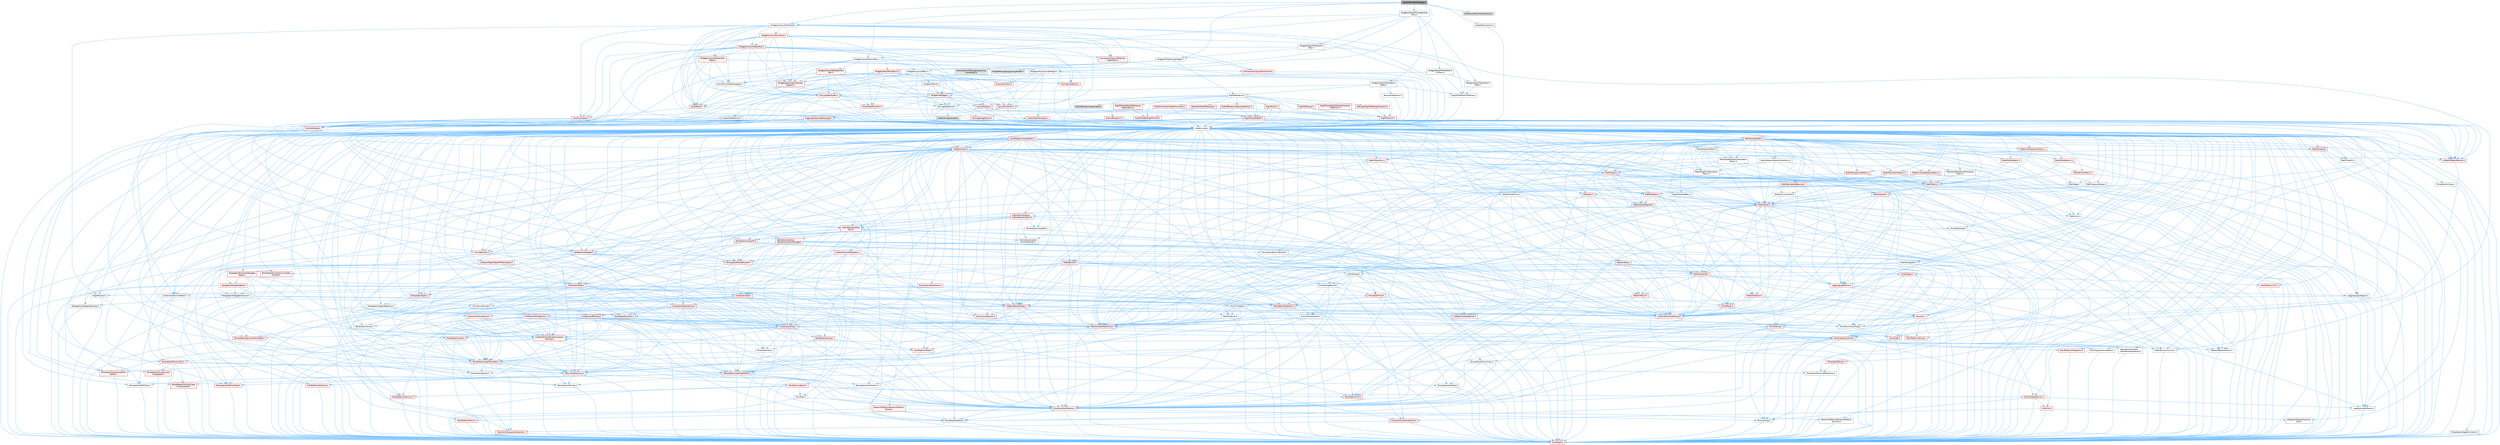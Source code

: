 digraph "SRigVMBulkEditWidget.h"
{
 // INTERACTIVE_SVG=YES
 // LATEX_PDF_SIZE
  bgcolor="transparent";
  edge [fontname=Helvetica,fontsize=10,labelfontname=Helvetica,labelfontsize=10];
  node [fontname=Helvetica,fontsize=10,shape=box,height=0.2,width=0.4];
  Node1 [id="Node000001",label="SRigVMBulkEditWidget.h",height=0.2,width=0.4,color="gray40", fillcolor="grey60", style="filled", fontcolor="black",tooltip=" "];
  Node1 -> Node2 [id="edge1_Node000001_Node000002",color="steelblue1",style="solid",tooltip=" "];
  Node2 [id="Node000002",label="Widgets/SRigVMChangesTree\lView.h",height=0.2,width=0.4,color="grey40", fillcolor="white", style="filled",URL="$dd/d83/SRigVMChangesTreeView_8h.html",tooltip=" "];
  Node2 -> Node3 [id="edge2_Node000002_Node000003",color="steelblue1",style="solid",tooltip=" "];
  Node3 [id="Node000003",label="Widgets/RigVMTreeToolkit\lNode.h",height=0.2,width=0.4,color="grey40", fillcolor="white", style="filled",URL="$dc/d84/RigVMTreeToolkitNode_8h.html",tooltip=" "];
  Node3 -> Node4 [id="edge3_Node000003_Node000004",color="steelblue1",style="solid",tooltip=" "];
  Node4 [id="Node000004",label="RigVMBlueprint.h",height=0.2,width=0.4,color="grey40", fillcolor="white", style="filled",URL="$df/d44/RigVMBlueprint_8h.html",tooltip=" "];
  Node4 -> Node5 [id="edge4_Node000004_Node000005",color="steelblue1",style="solid",tooltip=" "];
  Node5 [id="Node000005",label="CoreMinimal.h",height=0.2,width=0.4,color="grey40", fillcolor="white", style="filled",URL="$d7/d67/CoreMinimal_8h.html",tooltip=" "];
  Node5 -> Node6 [id="edge5_Node000005_Node000006",color="steelblue1",style="solid",tooltip=" "];
  Node6 [id="Node000006",label="CoreTypes.h",height=0.2,width=0.4,color="red", fillcolor="#FFF0F0", style="filled",URL="$dc/dec/CoreTypes_8h.html",tooltip=" "];
  Node5 -> Node20 [id="edge6_Node000005_Node000020",color="steelblue1",style="solid",tooltip=" "];
  Node20 [id="Node000020",label="CoreFwd.h",height=0.2,width=0.4,color="red", fillcolor="#FFF0F0", style="filled",URL="$d1/d1e/CoreFwd_8h.html",tooltip=" "];
  Node20 -> Node6 [id="edge7_Node000020_Node000006",color="steelblue1",style="solid",tooltip=" "];
  Node20 -> Node21 [id="edge8_Node000020_Node000021",color="steelblue1",style="solid",tooltip=" "];
  Node21 [id="Node000021",label="Containers/ContainersFwd.h",height=0.2,width=0.4,color="red", fillcolor="#FFF0F0", style="filled",URL="$d4/d0a/ContainersFwd_8h.html",tooltip=" "];
  Node21 -> Node6 [id="edge9_Node000021_Node000006",color="steelblue1",style="solid",tooltip=" "];
  Node21 -> Node22 [id="edge10_Node000021_Node000022",color="steelblue1",style="solid",tooltip=" "];
  Node22 [id="Node000022",label="Traits/IsContiguousContainer.h",height=0.2,width=0.4,color="red", fillcolor="#FFF0F0", style="filled",URL="$d5/d3c/IsContiguousContainer_8h.html",tooltip=" "];
  Node22 -> Node6 [id="edge11_Node000022_Node000006",color="steelblue1",style="solid",tooltip=" "];
  Node20 -> Node26 [id="edge12_Node000020_Node000026",color="steelblue1",style="solid",tooltip=" "];
  Node26 [id="Node000026",label="UObject/UObjectHierarchy\lFwd.h",height=0.2,width=0.4,color="grey40", fillcolor="white", style="filled",URL="$d3/d13/UObjectHierarchyFwd_8h.html",tooltip=" "];
  Node5 -> Node26 [id="edge13_Node000005_Node000026",color="steelblue1",style="solid",tooltip=" "];
  Node5 -> Node21 [id="edge14_Node000005_Node000021",color="steelblue1",style="solid",tooltip=" "];
  Node5 -> Node27 [id="edge15_Node000005_Node000027",color="steelblue1",style="solid",tooltip=" "];
  Node27 [id="Node000027",label="Misc/VarArgs.h",height=0.2,width=0.4,color="grey40", fillcolor="white", style="filled",URL="$d5/d6f/VarArgs_8h.html",tooltip=" "];
  Node27 -> Node6 [id="edge16_Node000027_Node000006",color="steelblue1",style="solid",tooltip=" "];
  Node5 -> Node28 [id="edge17_Node000005_Node000028",color="steelblue1",style="solid",tooltip=" "];
  Node28 [id="Node000028",label="Logging/LogVerbosity.h",height=0.2,width=0.4,color="grey40", fillcolor="white", style="filled",URL="$d2/d8f/LogVerbosity_8h.html",tooltip=" "];
  Node28 -> Node6 [id="edge18_Node000028_Node000006",color="steelblue1",style="solid",tooltip=" "];
  Node5 -> Node29 [id="edge19_Node000005_Node000029",color="steelblue1",style="solid",tooltip=" "];
  Node29 [id="Node000029",label="Misc/OutputDevice.h",height=0.2,width=0.4,color="red", fillcolor="#FFF0F0", style="filled",URL="$d7/d32/OutputDevice_8h.html",tooltip=" "];
  Node29 -> Node20 [id="edge20_Node000029_Node000020",color="steelblue1",style="solid",tooltip=" "];
  Node29 -> Node6 [id="edge21_Node000029_Node000006",color="steelblue1",style="solid",tooltip=" "];
  Node29 -> Node28 [id="edge22_Node000029_Node000028",color="steelblue1",style="solid",tooltip=" "];
  Node29 -> Node27 [id="edge23_Node000029_Node000027",color="steelblue1",style="solid",tooltip=" "];
  Node5 -> Node35 [id="edge24_Node000005_Node000035",color="steelblue1",style="solid",tooltip=" "];
  Node35 [id="Node000035",label="HAL/PlatformCrt.h",height=0.2,width=0.4,color="red", fillcolor="#FFF0F0", style="filled",URL="$d8/d75/PlatformCrt_8h.html",tooltip=" "];
  Node5 -> Node45 [id="edge25_Node000005_Node000045",color="steelblue1",style="solid",tooltip=" "];
  Node45 [id="Node000045",label="HAL/PlatformMisc.h",height=0.2,width=0.4,color="red", fillcolor="#FFF0F0", style="filled",URL="$d0/df5/PlatformMisc_8h.html",tooltip=" "];
  Node45 -> Node6 [id="edge26_Node000045_Node000006",color="steelblue1",style="solid",tooltip=" "];
  Node5 -> Node64 [id="edge27_Node000005_Node000064",color="steelblue1",style="solid",tooltip=" "];
  Node64 [id="Node000064",label="Misc/AssertionMacros.h",height=0.2,width=0.4,color="red", fillcolor="#FFF0F0", style="filled",URL="$d0/dfa/AssertionMacros_8h.html",tooltip=" "];
  Node64 -> Node6 [id="edge28_Node000064_Node000006",color="steelblue1",style="solid",tooltip=" "];
  Node64 -> Node45 [id="edge29_Node000064_Node000045",color="steelblue1",style="solid",tooltip=" "];
  Node64 -> Node65 [id="edge30_Node000064_Node000065",color="steelblue1",style="solid",tooltip=" "];
  Node65 [id="Node000065",label="Templates/EnableIf.h",height=0.2,width=0.4,color="grey40", fillcolor="white", style="filled",URL="$d7/d60/EnableIf_8h.html",tooltip=" "];
  Node65 -> Node6 [id="edge31_Node000065_Node000006",color="steelblue1",style="solid",tooltip=" "];
  Node64 -> Node27 [id="edge32_Node000064_Node000027",color="steelblue1",style="solid",tooltip=" "];
  Node5 -> Node73 [id="edge33_Node000005_Node000073",color="steelblue1",style="solid",tooltip=" "];
  Node73 [id="Node000073",label="Templates/IsPointer.h",height=0.2,width=0.4,color="grey40", fillcolor="white", style="filled",URL="$d7/d05/IsPointer_8h.html",tooltip=" "];
  Node73 -> Node6 [id="edge34_Node000073_Node000006",color="steelblue1",style="solid",tooltip=" "];
  Node5 -> Node74 [id="edge35_Node000005_Node000074",color="steelblue1",style="solid",tooltip=" "];
  Node74 [id="Node000074",label="HAL/PlatformMemory.h",height=0.2,width=0.4,color="red", fillcolor="#FFF0F0", style="filled",URL="$de/d68/PlatformMemory_8h.html",tooltip=" "];
  Node74 -> Node6 [id="edge36_Node000074_Node000006",color="steelblue1",style="solid",tooltip=" "];
  Node5 -> Node57 [id="edge37_Node000005_Node000057",color="steelblue1",style="solid",tooltip=" "];
  Node57 [id="Node000057",label="HAL/PlatformAtomics.h",height=0.2,width=0.4,color="red", fillcolor="#FFF0F0", style="filled",URL="$d3/d36/PlatformAtomics_8h.html",tooltip=" "];
  Node57 -> Node6 [id="edge38_Node000057_Node000006",color="steelblue1",style="solid",tooltip=" "];
  Node5 -> Node79 [id="edge39_Node000005_Node000079",color="steelblue1",style="solid",tooltip=" "];
  Node79 [id="Node000079",label="Misc/Exec.h",height=0.2,width=0.4,color="grey40", fillcolor="white", style="filled",URL="$de/ddb/Exec_8h.html",tooltip=" "];
  Node79 -> Node6 [id="edge40_Node000079_Node000006",color="steelblue1",style="solid",tooltip=" "];
  Node79 -> Node64 [id="edge41_Node000079_Node000064",color="steelblue1",style="solid",tooltip=" "];
  Node5 -> Node80 [id="edge42_Node000005_Node000080",color="steelblue1",style="solid",tooltip=" "];
  Node80 [id="Node000080",label="HAL/MemoryBase.h",height=0.2,width=0.4,color="red", fillcolor="#FFF0F0", style="filled",URL="$d6/d9f/MemoryBase_8h.html",tooltip=" "];
  Node80 -> Node6 [id="edge43_Node000080_Node000006",color="steelblue1",style="solid",tooltip=" "];
  Node80 -> Node57 [id="edge44_Node000080_Node000057",color="steelblue1",style="solid",tooltip=" "];
  Node80 -> Node35 [id="edge45_Node000080_Node000035",color="steelblue1",style="solid",tooltip=" "];
  Node80 -> Node79 [id="edge46_Node000080_Node000079",color="steelblue1",style="solid",tooltip=" "];
  Node80 -> Node29 [id="edge47_Node000080_Node000029",color="steelblue1",style="solid",tooltip=" "];
  Node5 -> Node90 [id="edge48_Node000005_Node000090",color="steelblue1",style="solid",tooltip=" "];
  Node90 [id="Node000090",label="HAL/UnrealMemory.h",height=0.2,width=0.4,color="red", fillcolor="#FFF0F0", style="filled",URL="$d9/d96/UnrealMemory_8h.html",tooltip=" "];
  Node90 -> Node6 [id="edge49_Node000090_Node000006",color="steelblue1",style="solid",tooltip=" "];
  Node90 -> Node80 [id="edge50_Node000090_Node000080",color="steelblue1",style="solid",tooltip=" "];
  Node90 -> Node74 [id="edge51_Node000090_Node000074",color="steelblue1",style="solid",tooltip=" "];
  Node90 -> Node73 [id="edge52_Node000090_Node000073",color="steelblue1",style="solid",tooltip=" "];
  Node5 -> Node92 [id="edge53_Node000005_Node000092",color="steelblue1",style="solid",tooltip=" "];
  Node92 [id="Node000092",label="Templates/IsArithmetic.h",height=0.2,width=0.4,color="grey40", fillcolor="white", style="filled",URL="$d2/d5d/IsArithmetic_8h.html",tooltip=" "];
  Node92 -> Node6 [id="edge54_Node000092_Node000006",color="steelblue1",style="solid",tooltip=" "];
  Node5 -> Node86 [id="edge55_Node000005_Node000086",color="steelblue1",style="solid",tooltip=" "];
  Node86 [id="Node000086",label="Templates/AndOrNot.h",height=0.2,width=0.4,color="grey40", fillcolor="white", style="filled",URL="$db/d0a/AndOrNot_8h.html",tooltip=" "];
  Node86 -> Node6 [id="edge56_Node000086_Node000006",color="steelblue1",style="solid",tooltip=" "];
  Node5 -> Node93 [id="edge57_Node000005_Node000093",color="steelblue1",style="solid",tooltip=" "];
  Node93 [id="Node000093",label="Templates/IsPODType.h",height=0.2,width=0.4,color="grey40", fillcolor="white", style="filled",URL="$d7/db1/IsPODType_8h.html",tooltip=" "];
  Node93 -> Node6 [id="edge58_Node000093_Node000006",color="steelblue1",style="solid",tooltip=" "];
  Node5 -> Node94 [id="edge59_Node000005_Node000094",color="steelblue1",style="solid",tooltip=" "];
  Node94 [id="Node000094",label="Templates/IsUECoreType.h",height=0.2,width=0.4,color="red", fillcolor="#FFF0F0", style="filled",URL="$d1/db8/IsUECoreType_8h.html",tooltip=" "];
  Node94 -> Node6 [id="edge60_Node000094_Node000006",color="steelblue1",style="solid",tooltip=" "];
  Node5 -> Node87 [id="edge61_Node000005_Node000087",color="steelblue1",style="solid",tooltip=" "];
  Node87 [id="Node000087",label="Templates/IsTriviallyCopy\lConstructible.h",height=0.2,width=0.4,color="red", fillcolor="#FFF0F0", style="filled",URL="$d3/d78/IsTriviallyCopyConstructible_8h.html",tooltip=" "];
  Node87 -> Node6 [id="edge62_Node000087_Node000006",color="steelblue1",style="solid",tooltip=" "];
  Node5 -> Node95 [id="edge63_Node000005_Node000095",color="steelblue1",style="solid",tooltip=" "];
  Node95 [id="Node000095",label="Templates/UnrealTypeTraits.h",height=0.2,width=0.4,color="red", fillcolor="#FFF0F0", style="filled",URL="$d2/d2d/UnrealTypeTraits_8h.html",tooltip=" "];
  Node95 -> Node6 [id="edge64_Node000095_Node000006",color="steelblue1",style="solid",tooltip=" "];
  Node95 -> Node73 [id="edge65_Node000095_Node000073",color="steelblue1",style="solid",tooltip=" "];
  Node95 -> Node64 [id="edge66_Node000095_Node000064",color="steelblue1",style="solid",tooltip=" "];
  Node95 -> Node86 [id="edge67_Node000095_Node000086",color="steelblue1",style="solid",tooltip=" "];
  Node95 -> Node65 [id="edge68_Node000095_Node000065",color="steelblue1",style="solid",tooltip=" "];
  Node95 -> Node92 [id="edge69_Node000095_Node000092",color="steelblue1",style="solid",tooltip=" "];
  Node95 -> Node93 [id="edge70_Node000095_Node000093",color="steelblue1",style="solid",tooltip=" "];
  Node95 -> Node94 [id="edge71_Node000095_Node000094",color="steelblue1",style="solid",tooltip=" "];
  Node95 -> Node87 [id="edge72_Node000095_Node000087",color="steelblue1",style="solid",tooltip=" "];
  Node5 -> Node65 [id="edge73_Node000005_Node000065",color="steelblue1",style="solid",tooltip=" "];
  Node5 -> Node97 [id="edge74_Node000005_Node000097",color="steelblue1",style="solid",tooltip=" "];
  Node97 [id="Node000097",label="Templates/RemoveReference.h",height=0.2,width=0.4,color="grey40", fillcolor="white", style="filled",URL="$da/dbe/RemoveReference_8h.html",tooltip=" "];
  Node97 -> Node6 [id="edge75_Node000097_Node000006",color="steelblue1",style="solid",tooltip=" "];
  Node5 -> Node98 [id="edge76_Node000005_Node000098",color="steelblue1",style="solid",tooltip=" "];
  Node98 [id="Node000098",label="Templates/IntegralConstant.h",height=0.2,width=0.4,color="grey40", fillcolor="white", style="filled",URL="$db/d1b/IntegralConstant_8h.html",tooltip=" "];
  Node98 -> Node6 [id="edge77_Node000098_Node000006",color="steelblue1",style="solid",tooltip=" "];
  Node5 -> Node99 [id="edge78_Node000005_Node000099",color="steelblue1",style="solid",tooltip=" "];
  Node99 [id="Node000099",label="Templates/IsClass.h",height=0.2,width=0.4,color="grey40", fillcolor="white", style="filled",URL="$db/dcb/IsClass_8h.html",tooltip=" "];
  Node99 -> Node6 [id="edge79_Node000099_Node000006",color="steelblue1",style="solid",tooltip=" "];
  Node5 -> Node100 [id="edge80_Node000005_Node000100",color="steelblue1",style="solid",tooltip=" "];
  Node100 [id="Node000100",label="Templates/TypeCompatible\lBytes.h",height=0.2,width=0.4,color="red", fillcolor="#FFF0F0", style="filled",URL="$df/d0a/TypeCompatibleBytes_8h.html",tooltip=" "];
  Node100 -> Node6 [id="edge81_Node000100_Node000006",color="steelblue1",style="solid",tooltip=" "];
  Node5 -> Node22 [id="edge82_Node000005_Node000022",color="steelblue1",style="solid",tooltip=" "];
  Node5 -> Node101 [id="edge83_Node000005_Node000101",color="steelblue1",style="solid",tooltip=" "];
  Node101 [id="Node000101",label="Templates/UnrealTemplate.h",height=0.2,width=0.4,color="red", fillcolor="#FFF0F0", style="filled",URL="$d4/d24/UnrealTemplate_8h.html",tooltip=" "];
  Node101 -> Node6 [id="edge84_Node000101_Node000006",color="steelblue1",style="solid",tooltip=" "];
  Node101 -> Node73 [id="edge85_Node000101_Node000073",color="steelblue1",style="solid",tooltip=" "];
  Node101 -> Node90 [id="edge86_Node000101_Node000090",color="steelblue1",style="solid",tooltip=" "];
  Node101 -> Node95 [id="edge87_Node000101_Node000095",color="steelblue1",style="solid",tooltip=" "];
  Node101 -> Node97 [id="edge88_Node000101_Node000097",color="steelblue1",style="solid",tooltip=" "];
  Node101 -> Node100 [id="edge89_Node000101_Node000100",color="steelblue1",style="solid",tooltip=" "];
  Node101 -> Node68 [id="edge90_Node000101_Node000068",color="steelblue1",style="solid",tooltip=" "];
  Node68 [id="Node000068",label="Templates/Identity.h",height=0.2,width=0.4,color="grey40", fillcolor="white", style="filled",URL="$d0/dd5/Identity_8h.html",tooltip=" "];
  Node101 -> Node22 [id="edge91_Node000101_Node000022",color="steelblue1",style="solid",tooltip=" "];
  Node5 -> Node50 [id="edge92_Node000005_Node000050",color="steelblue1",style="solid",tooltip=" "];
  Node50 [id="Node000050",label="Math/NumericLimits.h",height=0.2,width=0.4,color="grey40", fillcolor="white", style="filled",URL="$df/d1b/NumericLimits_8h.html",tooltip=" "];
  Node50 -> Node6 [id="edge93_Node000050_Node000006",color="steelblue1",style="solid",tooltip=" "];
  Node5 -> Node105 [id="edge94_Node000005_Node000105",color="steelblue1",style="solid",tooltip=" "];
  Node105 [id="Node000105",label="HAL/PlatformMath.h",height=0.2,width=0.4,color="red", fillcolor="#FFF0F0", style="filled",URL="$dc/d53/PlatformMath_8h.html",tooltip=" "];
  Node105 -> Node6 [id="edge95_Node000105_Node000006",color="steelblue1",style="solid",tooltip=" "];
  Node5 -> Node88 [id="edge96_Node000005_Node000088",color="steelblue1",style="solid",tooltip=" "];
  Node88 [id="Node000088",label="Templates/IsTriviallyCopy\lAssignable.h",height=0.2,width=0.4,color="red", fillcolor="#FFF0F0", style="filled",URL="$d2/df2/IsTriviallyCopyAssignable_8h.html",tooltip=" "];
  Node88 -> Node6 [id="edge97_Node000088_Node000006",color="steelblue1",style="solid",tooltip=" "];
  Node5 -> Node113 [id="edge98_Node000005_Node000113",color="steelblue1",style="solid",tooltip=" "];
  Node113 [id="Node000113",label="Templates/MemoryOps.h",height=0.2,width=0.4,color="red", fillcolor="#FFF0F0", style="filled",URL="$db/dea/MemoryOps_8h.html",tooltip=" "];
  Node113 -> Node6 [id="edge99_Node000113_Node000006",color="steelblue1",style="solid",tooltip=" "];
  Node113 -> Node90 [id="edge100_Node000113_Node000090",color="steelblue1",style="solid",tooltip=" "];
  Node113 -> Node88 [id="edge101_Node000113_Node000088",color="steelblue1",style="solid",tooltip=" "];
  Node113 -> Node87 [id="edge102_Node000113_Node000087",color="steelblue1",style="solid",tooltip=" "];
  Node113 -> Node95 [id="edge103_Node000113_Node000095",color="steelblue1",style="solid",tooltip=" "];
  Node5 -> Node114 [id="edge104_Node000005_Node000114",color="steelblue1",style="solid",tooltip=" "];
  Node114 [id="Node000114",label="Containers/ContainerAllocation\lPolicies.h",height=0.2,width=0.4,color="red", fillcolor="#FFF0F0", style="filled",URL="$d7/dff/ContainerAllocationPolicies_8h.html",tooltip=" "];
  Node114 -> Node6 [id="edge105_Node000114_Node000006",color="steelblue1",style="solid",tooltip=" "];
  Node114 -> Node114 [id="edge106_Node000114_Node000114",color="steelblue1",style="solid",tooltip=" "];
  Node114 -> Node105 [id="edge107_Node000114_Node000105",color="steelblue1",style="solid",tooltip=" "];
  Node114 -> Node90 [id="edge108_Node000114_Node000090",color="steelblue1",style="solid",tooltip=" "];
  Node114 -> Node50 [id="edge109_Node000114_Node000050",color="steelblue1",style="solid",tooltip=" "];
  Node114 -> Node64 [id="edge110_Node000114_Node000064",color="steelblue1",style="solid",tooltip=" "];
  Node114 -> Node113 [id="edge111_Node000114_Node000113",color="steelblue1",style="solid",tooltip=" "];
  Node114 -> Node100 [id="edge112_Node000114_Node000100",color="steelblue1",style="solid",tooltip=" "];
  Node5 -> Node117 [id="edge113_Node000005_Node000117",color="steelblue1",style="solid",tooltip=" "];
  Node117 [id="Node000117",label="Templates/IsEnumClass.h",height=0.2,width=0.4,color="grey40", fillcolor="white", style="filled",URL="$d7/d15/IsEnumClass_8h.html",tooltip=" "];
  Node117 -> Node6 [id="edge114_Node000117_Node000006",color="steelblue1",style="solid",tooltip=" "];
  Node117 -> Node86 [id="edge115_Node000117_Node000086",color="steelblue1",style="solid",tooltip=" "];
  Node5 -> Node118 [id="edge116_Node000005_Node000118",color="steelblue1",style="solid",tooltip=" "];
  Node118 [id="Node000118",label="HAL/PlatformProperties.h",height=0.2,width=0.4,color="red", fillcolor="#FFF0F0", style="filled",URL="$d9/db0/PlatformProperties_8h.html",tooltip=" "];
  Node118 -> Node6 [id="edge117_Node000118_Node000006",color="steelblue1",style="solid",tooltip=" "];
  Node5 -> Node121 [id="edge118_Node000005_Node000121",color="steelblue1",style="solid",tooltip=" "];
  Node121 [id="Node000121",label="Misc/EngineVersionBase.h",height=0.2,width=0.4,color="grey40", fillcolor="white", style="filled",URL="$d5/d2b/EngineVersionBase_8h.html",tooltip=" "];
  Node121 -> Node6 [id="edge119_Node000121_Node000006",color="steelblue1",style="solid",tooltip=" "];
  Node5 -> Node122 [id="edge120_Node000005_Node000122",color="steelblue1",style="solid",tooltip=" "];
  Node122 [id="Node000122",label="Internationalization\l/TextNamespaceFwd.h",height=0.2,width=0.4,color="grey40", fillcolor="white", style="filled",URL="$d8/d97/TextNamespaceFwd_8h.html",tooltip=" "];
  Node122 -> Node6 [id="edge121_Node000122_Node000006",color="steelblue1",style="solid",tooltip=" "];
  Node5 -> Node123 [id="edge122_Node000005_Node000123",color="steelblue1",style="solid",tooltip=" "];
  Node123 [id="Node000123",label="Serialization/Archive.h",height=0.2,width=0.4,color="red", fillcolor="#FFF0F0", style="filled",URL="$d7/d3b/Archive_8h.html",tooltip=" "];
  Node123 -> Node20 [id="edge123_Node000123_Node000020",color="steelblue1",style="solid",tooltip=" "];
  Node123 -> Node6 [id="edge124_Node000123_Node000006",color="steelblue1",style="solid",tooltip=" "];
  Node123 -> Node118 [id="edge125_Node000123_Node000118",color="steelblue1",style="solid",tooltip=" "];
  Node123 -> Node122 [id="edge126_Node000123_Node000122",color="steelblue1",style="solid",tooltip=" "];
  Node123 -> Node64 [id="edge127_Node000123_Node000064",color="steelblue1",style="solid",tooltip=" "];
  Node123 -> Node121 [id="edge128_Node000123_Node000121",color="steelblue1",style="solid",tooltip=" "];
  Node123 -> Node27 [id="edge129_Node000123_Node000027",color="steelblue1",style="solid",tooltip=" "];
  Node123 -> Node65 [id="edge130_Node000123_Node000065",color="steelblue1",style="solid",tooltip=" "];
  Node123 -> Node117 [id="edge131_Node000123_Node000117",color="steelblue1",style="solid",tooltip=" "];
  Node123 -> Node101 [id="edge132_Node000123_Node000101",color="steelblue1",style="solid",tooltip=" "];
  Node123 -> Node126 [id="edge133_Node000123_Node000126",color="steelblue1",style="solid",tooltip=" "];
  Node126 [id="Node000126",label="UObject/ObjectVersion.h",height=0.2,width=0.4,color="grey40", fillcolor="white", style="filled",URL="$da/d63/ObjectVersion_8h.html",tooltip=" "];
  Node126 -> Node6 [id="edge134_Node000126_Node000006",color="steelblue1",style="solid",tooltip=" "];
  Node5 -> Node127 [id="edge135_Node000005_Node000127",color="steelblue1",style="solid",tooltip=" "];
  Node127 [id="Node000127",label="Templates/Less.h",height=0.2,width=0.4,color="grey40", fillcolor="white", style="filled",URL="$de/dc8/Less_8h.html",tooltip=" "];
  Node127 -> Node6 [id="edge136_Node000127_Node000006",color="steelblue1",style="solid",tooltip=" "];
  Node127 -> Node101 [id="edge137_Node000127_Node000101",color="steelblue1",style="solid",tooltip=" "];
  Node5 -> Node128 [id="edge138_Node000005_Node000128",color="steelblue1",style="solid",tooltip=" "];
  Node128 [id="Node000128",label="Templates/Sorting.h",height=0.2,width=0.4,color="red", fillcolor="#FFF0F0", style="filled",URL="$d3/d9e/Sorting_8h.html",tooltip=" "];
  Node128 -> Node6 [id="edge139_Node000128_Node000006",color="steelblue1",style="solid",tooltip=" "];
  Node128 -> Node105 [id="edge140_Node000128_Node000105",color="steelblue1",style="solid",tooltip=" "];
  Node128 -> Node127 [id="edge141_Node000128_Node000127",color="steelblue1",style="solid",tooltip=" "];
  Node5 -> Node139 [id="edge142_Node000005_Node000139",color="steelblue1",style="solid",tooltip=" "];
  Node139 [id="Node000139",label="Misc/Char.h",height=0.2,width=0.4,color="red", fillcolor="#FFF0F0", style="filled",URL="$d0/d58/Char_8h.html",tooltip=" "];
  Node139 -> Node6 [id="edge143_Node000139_Node000006",color="steelblue1",style="solid",tooltip=" "];
  Node5 -> Node142 [id="edge144_Node000005_Node000142",color="steelblue1",style="solid",tooltip=" "];
  Node142 [id="Node000142",label="GenericPlatform/GenericPlatform\lStricmp.h",height=0.2,width=0.4,color="grey40", fillcolor="white", style="filled",URL="$d2/d86/GenericPlatformStricmp_8h.html",tooltip=" "];
  Node142 -> Node6 [id="edge145_Node000142_Node000006",color="steelblue1",style="solid",tooltip=" "];
  Node5 -> Node143 [id="edge146_Node000005_Node000143",color="steelblue1",style="solid",tooltip=" "];
  Node143 [id="Node000143",label="GenericPlatform/GenericPlatform\lString.h",height=0.2,width=0.4,color="red", fillcolor="#FFF0F0", style="filled",URL="$dd/d20/GenericPlatformString_8h.html",tooltip=" "];
  Node143 -> Node6 [id="edge147_Node000143_Node000006",color="steelblue1",style="solid",tooltip=" "];
  Node143 -> Node142 [id="edge148_Node000143_Node000142",color="steelblue1",style="solid",tooltip=" "];
  Node143 -> Node65 [id="edge149_Node000143_Node000065",color="steelblue1",style="solid",tooltip=" "];
  Node5 -> Node76 [id="edge150_Node000005_Node000076",color="steelblue1",style="solid",tooltip=" "];
  Node76 [id="Node000076",label="HAL/PlatformString.h",height=0.2,width=0.4,color="red", fillcolor="#FFF0F0", style="filled",URL="$db/db5/PlatformString_8h.html",tooltip=" "];
  Node76 -> Node6 [id="edge151_Node000076_Node000006",color="steelblue1",style="solid",tooltip=" "];
  Node5 -> Node146 [id="edge152_Node000005_Node000146",color="steelblue1",style="solid",tooltip=" "];
  Node146 [id="Node000146",label="Misc/CString.h",height=0.2,width=0.4,color="red", fillcolor="#FFF0F0", style="filled",URL="$d2/d49/CString_8h.html",tooltip=" "];
  Node146 -> Node6 [id="edge153_Node000146_Node000006",color="steelblue1",style="solid",tooltip=" "];
  Node146 -> Node35 [id="edge154_Node000146_Node000035",color="steelblue1",style="solid",tooltip=" "];
  Node146 -> Node76 [id="edge155_Node000146_Node000076",color="steelblue1",style="solid",tooltip=" "];
  Node146 -> Node64 [id="edge156_Node000146_Node000064",color="steelblue1",style="solid",tooltip=" "];
  Node146 -> Node139 [id="edge157_Node000146_Node000139",color="steelblue1",style="solid",tooltip=" "];
  Node146 -> Node27 [id="edge158_Node000146_Node000027",color="steelblue1",style="solid",tooltip=" "];
  Node5 -> Node147 [id="edge159_Node000005_Node000147",color="steelblue1",style="solid",tooltip=" "];
  Node147 [id="Node000147",label="Misc/Crc.h",height=0.2,width=0.4,color="red", fillcolor="#FFF0F0", style="filled",URL="$d4/dd2/Crc_8h.html",tooltip=" "];
  Node147 -> Node6 [id="edge160_Node000147_Node000006",color="steelblue1",style="solid",tooltip=" "];
  Node147 -> Node76 [id="edge161_Node000147_Node000076",color="steelblue1",style="solid",tooltip=" "];
  Node147 -> Node64 [id="edge162_Node000147_Node000064",color="steelblue1",style="solid",tooltip=" "];
  Node147 -> Node146 [id="edge163_Node000147_Node000146",color="steelblue1",style="solid",tooltip=" "];
  Node147 -> Node139 [id="edge164_Node000147_Node000139",color="steelblue1",style="solid",tooltip=" "];
  Node147 -> Node95 [id="edge165_Node000147_Node000095",color="steelblue1",style="solid",tooltip=" "];
  Node5 -> Node138 [id="edge166_Node000005_Node000138",color="steelblue1",style="solid",tooltip=" "];
  Node138 [id="Node000138",label="Math/UnrealMathUtility.h",height=0.2,width=0.4,color="red", fillcolor="#FFF0F0", style="filled",URL="$db/db8/UnrealMathUtility_8h.html",tooltip=" "];
  Node138 -> Node6 [id="edge167_Node000138_Node000006",color="steelblue1",style="solid",tooltip=" "];
  Node138 -> Node64 [id="edge168_Node000138_Node000064",color="steelblue1",style="solid",tooltip=" "];
  Node138 -> Node105 [id="edge169_Node000138_Node000105",color="steelblue1",style="solid",tooltip=" "];
  Node138 -> Node68 [id="edge170_Node000138_Node000068",color="steelblue1",style="solid",tooltip=" "];
  Node5 -> Node148 [id="edge171_Node000005_Node000148",color="steelblue1",style="solid",tooltip=" "];
  Node148 [id="Node000148",label="Containers/UnrealString.h",height=0.2,width=0.4,color="red", fillcolor="#FFF0F0", style="filled",URL="$d5/dba/UnrealString_8h.html",tooltip=" "];
  Node5 -> Node152 [id="edge172_Node000005_Node000152",color="steelblue1",style="solid",tooltip=" "];
  Node152 [id="Node000152",label="Containers/Array.h",height=0.2,width=0.4,color="red", fillcolor="#FFF0F0", style="filled",URL="$df/dd0/Array_8h.html",tooltip=" "];
  Node152 -> Node6 [id="edge173_Node000152_Node000006",color="steelblue1",style="solid",tooltip=" "];
  Node152 -> Node64 [id="edge174_Node000152_Node000064",color="steelblue1",style="solid",tooltip=" "];
  Node152 -> Node90 [id="edge175_Node000152_Node000090",color="steelblue1",style="solid",tooltip=" "];
  Node152 -> Node95 [id="edge176_Node000152_Node000095",color="steelblue1",style="solid",tooltip=" "];
  Node152 -> Node101 [id="edge177_Node000152_Node000101",color="steelblue1",style="solid",tooltip=" "];
  Node152 -> Node114 [id="edge178_Node000152_Node000114",color="steelblue1",style="solid",tooltip=" "];
  Node152 -> Node123 [id="edge179_Node000152_Node000123",color="steelblue1",style="solid",tooltip=" "];
  Node152 -> Node131 [id="edge180_Node000152_Node000131",color="steelblue1",style="solid",tooltip=" "];
  Node131 [id="Node000131",label="Templates/Invoke.h",height=0.2,width=0.4,color="red", fillcolor="#FFF0F0", style="filled",URL="$d7/deb/Invoke_8h.html",tooltip=" "];
  Node131 -> Node6 [id="edge181_Node000131_Node000006",color="steelblue1",style="solid",tooltip=" "];
  Node131 -> Node101 [id="edge182_Node000131_Node000101",color="steelblue1",style="solid",tooltip=" "];
  Node152 -> Node127 [id="edge183_Node000152_Node000127",color="steelblue1",style="solid",tooltip=" "];
  Node152 -> Node128 [id="edge184_Node000152_Node000128",color="steelblue1",style="solid",tooltip=" "];
  Node152 -> Node175 [id="edge185_Node000152_Node000175",color="steelblue1",style="solid",tooltip=" "];
  Node175 [id="Node000175",label="Templates/AlignmentTemplates.h",height=0.2,width=0.4,color="red", fillcolor="#FFF0F0", style="filled",URL="$dd/d32/AlignmentTemplates_8h.html",tooltip=" "];
  Node175 -> Node6 [id="edge186_Node000175_Node000006",color="steelblue1",style="solid",tooltip=" "];
  Node175 -> Node73 [id="edge187_Node000175_Node000073",color="steelblue1",style="solid",tooltip=" "];
  Node5 -> Node176 [id="edge188_Node000005_Node000176",color="steelblue1",style="solid",tooltip=" "];
  Node176 [id="Node000176",label="Misc/FrameNumber.h",height=0.2,width=0.4,color="grey40", fillcolor="white", style="filled",URL="$dd/dbd/FrameNumber_8h.html",tooltip=" "];
  Node176 -> Node6 [id="edge189_Node000176_Node000006",color="steelblue1",style="solid",tooltip=" "];
  Node176 -> Node50 [id="edge190_Node000176_Node000050",color="steelblue1",style="solid",tooltip=" "];
  Node176 -> Node138 [id="edge191_Node000176_Node000138",color="steelblue1",style="solid",tooltip=" "];
  Node176 -> Node65 [id="edge192_Node000176_Node000065",color="steelblue1",style="solid",tooltip=" "];
  Node176 -> Node95 [id="edge193_Node000176_Node000095",color="steelblue1",style="solid",tooltip=" "];
  Node5 -> Node177 [id="edge194_Node000005_Node000177",color="steelblue1",style="solid",tooltip=" "];
  Node177 [id="Node000177",label="Misc/Timespan.h",height=0.2,width=0.4,color="grey40", fillcolor="white", style="filled",URL="$da/dd9/Timespan_8h.html",tooltip=" "];
  Node177 -> Node6 [id="edge195_Node000177_Node000006",color="steelblue1",style="solid",tooltip=" "];
  Node177 -> Node178 [id="edge196_Node000177_Node000178",color="steelblue1",style="solid",tooltip=" "];
  Node178 [id="Node000178",label="Math/Interval.h",height=0.2,width=0.4,color="grey40", fillcolor="white", style="filled",URL="$d1/d55/Interval_8h.html",tooltip=" "];
  Node178 -> Node6 [id="edge197_Node000178_Node000006",color="steelblue1",style="solid",tooltip=" "];
  Node178 -> Node92 [id="edge198_Node000178_Node000092",color="steelblue1",style="solid",tooltip=" "];
  Node178 -> Node95 [id="edge199_Node000178_Node000095",color="steelblue1",style="solid",tooltip=" "];
  Node178 -> Node50 [id="edge200_Node000178_Node000050",color="steelblue1",style="solid",tooltip=" "];
  Node178 -> Node138 [id="edge201_Node000178_Node000138",color="steelblue1",style="solid",tooltip=" "];
  Node177 -> Node138 [id="edge202_Node000177_Node000138",color="steelblue1",style="solid",tooltip=" "];
  Node177 -> Node64 [id="edge203_Node000177_Node000064",color="steelblue1",style="solid",tooltip=" "];
  Node5 -> Node179 [id="edge204_Node000005_Node000179",color="steelblue1",style="solid",tooltip=" "];
  Node179 [id="Node000179",label="Containers/StringConv.h",height=0.2,width=0.4,color="red", fillcolor="#FFF0F0", style="filled",URL="$d3/ddf/StringConv_8h.html",tooltip=" "];
  Node179 -> Node6 [id="edge205_Node000179_Node000006",color="steelblue1",style="solid",tooltip=" "];
  Node179 -> Node64 [id="edge206_Node000179_Node000064",color="steelblue1",style="solid",tooltip=" "];
  Node179 -> Node114 [id="edge207_Node000179_Node000114",color="steelblue1",style="solid",tooltip=" "];
  Node179 -> Node152 [id="edge208_Node000179_Node000152",color="steelblue1",style="solid",tooltip=" "];
  Node179 -> Node146 [id="edge209_Node000179_Node000146",color="steelblue1",style="solid",tooltip=" "];
  Node179 -> Node180 [id="edge210_Node000179_Node000180",color="steelblue1",style="solid",tooltip=" "];
  Node180 [id="Node000180",label="Templates/IsArray.h",height=0.2,width=0.4,color="grey40", fillcolor="white", style="filled",URL="$d8/d8d/IsArray_8h.html",tooltip=" "];
  Node180 -> Node6 [id="edge211_Node000180_Node000006",color="steelblue1",style="solid",tooltip=" "];
  Node179 -> Node101 [id="edge212_Node000179_Node000101",color="steelblue1",style="solid",tooltip=" "];
  Node179 -> Node95 [id="edge213_Node000179_Node000095",color="steelblue1",style="solid",tooltip=" "];
  Node179 -> Node22 [id="edge214_Node000179_Node000022",color="steelblue1",style="solid",tooltip=" "];
  Node5 -> Node181 [id="edge215_Node000005_Node000181",color="steelblue1",style="solid",tooltip=" "];
  Node181 [id="Node000181",label="UObject/UnrealNames.h",height=0.2,width=0.4,color="red", fillcolor="#FFF0F0", style="filled",URL="$d8/db1/UnrealNames_8h.html",tooltip=" "];
  Node181 -> Node6 [id="edge216_Node000181_Node000006",color="steelblue1",style="solid",tooltip=" "];
  Node5 -> Node183 [id="edge217_Node000005_Node000183",color="steelblue1",style="solid",tooltip=" "];
  Node183 [id="Node000183",label="UObject/NameTypes.h",height=0.2,width=0.4,color="red", fillcolor="#FFF0F0", style="filled",URL="$d6/d35/NameTypes_8h.html",tooltip=" "];
  Node183 -> Node6 [id="edge218_Node000183_Node000006",color="steelblue1",style="solid",tooltip=" "];
  Node183 -> Node64 [id="edge219_Node000183_Node000064",color="steelblue1",style="solid",tooltip=" "];
  Node183 -> Node90 [id="edge220_Node000183_Node000090",color="steelblue1",style="solid",tooltip=" "];
  Node183 -> Node95 [id="edge221_Node000183_Node000095",color="steelblue1",style="solid",tooltip=" "];
  Node183 -> Node101 [id="edge222_Node000183_Node000101",color="steelblue1",style="solid",tooltip=" "];
  Node183 -> Node148 [id="edge223_Node000183_Node000148",color="steelblue1",style="solid",tooltip=" "];
  Node183 -> Node184 [id="edge224_Node000183_Node000184",color="steelblue1",style="solid",tooltip=" "];
  Node184 [id="Node000184",label="HAL/CriticalSection.h",height=0.2,width=0.4,color="red", fillcolor="#FFF0F0", style="filled",URL="$d6/d90/CriticalSection_8h.html",tooltip=" "];
  Node183 -> Node179 [id="edge225_Node000183_Node000179",color="steelblue1",style="solid",tooltip=" "];
  Node183 -> Node181 [id="edge226_Node000183_Node000181",color="steelblue1",style="solid",tooltip=" "];
  Node5 -> Node191 [id="edge227_Node000005_Node000191",color="steelblue1",style="solid",tooltip=" "];
  Node191 [id="Node000191",label="Misc/Parse.h",height=0.2,width=0.4,color="red", fillcolor="#FFF0F0", style="filled",URL="$dc/d71/Parse_8h.html",tooltip=" "];
  Node191 -> Node148 [id="edge228_Node000191_Node000148",color="steelblue1",style="solid",tooltip=" "];
  Node191 -> Node6 [id="edge229_Node000191_Node000006",color="steelblue1",style="solid",tooltip=" "];
  Node191 -> Node35 [id="edge230_Node000191_Node000035",color="steelblue1",style="solid",tooltip=" "];
  Node191 -> Node52 [id="edge231_Node000191_Node000052",color="steelblue1",style="solid",tooltip=" "];
  Node52 [id="Node000052",label="Misc/EnumClassFlags.h",height=0.2,width=0.4,color="grey40", fillcolor="white", style="filled",URL="$d8/de7/EnumClassFlags_8h.html",tooltip=" "];
  Node191 -> Node192 [id="edge232_Node000191_Node000192",color="steelblue1",style="solid",tooltip=" "];
  Node192 [id="Node000192",label="Templates/Function.h",height=0.2,width=0.4,color="red", fillcolor="#FFF0F0", style="filled",URL="$df/df5/Function_8h.html",tooltip=" "];
  Node192 -> Node6 [id="edge233_Node000192_Node000006",color="steelblue1",style="solid",tooltip=" "];
  Node192 -> Node64 [id="edge234_Node000192_Node000064",color="steelblue1",style="solid",tooltip=" "];
  Node192 -> Node90 [id="edge235_Node000192_Node000090",color="steelblue1",style="solid",tooltip=" "];
  Node192 -> Node95 [id="edge236_Node000192_Node000095",color="steelblue1",style="solid",tooltip=" "];
  Node192 -> Node131 [id="edge237_Node000192_Node000131",color="steelblue1",style="solid",tooltip=" "];
  Node192 -> Node101 [id="edge238_Node000192_Node000101",color="steelblue1",style="solid",tooltip=" "];
  Node192 -> Node138 [id="edge239_Node000192_Node000138",color="steelblue1",style="solid",tooltip=" "];
  Node5 -> Node175 [id="edge240_Node000005_Node000175",color="steelblue1",style="solid",tooltip=" "];
  Node5 -> Node194 [id="edge241_Node000005_Node000194",color="steelblue1",style="solid",tooltip=" "];
  Node194 [id="Node000194",label="Misc/StructBuilder.h",height=0.2,width=0.4,color="grey40", fillcolor="white", style="filled",URL="$d9/db3/StructBuilder_8h.html",tooltip=" "];
  Node194 -> Node6 [id="edge242_Node000194_Node000006",color="steelblue1",style="solid",tooltip=" "];
  Node194 -> Node138 [id="edge243_Node000194_Node000138",color="steelblue1",style="solid",tooltip=" "];
  Node194 -> Node175 [id="edge244_Node000194_Node000175",color="steelblue1",style="solid",tooltip=" "];
  Node5 -> Node107 [id="edge245_Node000005_Node000107",color="steelblue1",style="solid",tooltip=" "];
  Node107 [id="Node000107",label="Templates/Decay.h",height=0.2,width=0.4,color="red", fillcolor="#FFF0F0", style="filled",URL="$dd/d0f/Decay_8h.html",tooltip=" "];
  Node107 -> Node6 [id="edge246_Node000107_Node000006",color="steelblue1",style="solid",tooltip=" "];
  Node107 -> Node97 [id="edge247_Node000107_Node000097",color="steelblue1",style="solid",tooltip=" "];
  Node5 -> Node195 [id="edge248_Node000005_Node000195",color="steelblue1",style="solid",tooltip=" "];
  Node195 [id="Node000195",label="Templates/PointerIsConvertible\lFromTo.h",height=0.2,width=0.4,color="red", fillcolor="#FFF0F0", style="filled",URL="$d6/d65/PointerIsConvertibleFromTo_8h.html",tooltip=" "];
  Node195 -> Node6 [id="edge249_Node000195_Node000006",color="steelblue1",style="solid",tooltip=" "];
  Node5 -> Node131 [id="edge250_Node000005_Node000131",color="steelblue1",style="solid",tooltip=" "];
  Node5 -> Node192 [id="edge251_Node000005_Node000192",color="steelblue1",style="solid",tooltip=" "];
  Node5 -> Node164 [id="edge252_Node000005_Node000164",color="steelblue1",style="solid",tooltip=" "];
  Node164 [id="Node000164",label="Templates/TypeHash.h",height=0.2,width=0.4,color="red", fillcolor="#FFF0F0", style="filled",URL="$d1/d62/TypeHash_8h.html",tooltip=" "];
  Node164 -> Node6 [id="edge253_Node000164_Node000006",color="steelblue1",style="solid",tooltip=" "];
  Node164 -> Node147 [id="edge254_Node000164_Node000147",color="steelblue1",style="solid",tooltip=" "];
  Node5 -> Node196 [id="edge255_Node000005_Node000196",color="steelblue1",style="solid",tooltip=" "];
  Node196 [id="Node000196",label="Containers/ScriptArray.h",height=0.2,width=0.4,color="red", fillcolor="#FFF0F0", style="filled",URL="$dc/daf/ScriptArray_8h.html",tooltip=" "];
  Node196 -> Node6 [id="edge256_Node000196_Node000006",color="steelblue1",style="solid",tooltip=" "];
  Node196 -> Node64 [id="edge257_Node000196_Node000064",color="steelblue1",style="solid",tooltip=" "];
  Node196 -> Node90 [id="edge258_Node000196_Node000090",color="steelblue1",style="solid",tooltip=" "];
  Node196 -> Node114 [id="edge259_Node000196_Node000114",color="steelblue1",style="solid",tooltip=" "];
  Node196 -> Node152 [id="edge260_Node000196_Node000152",color="steelblue1",style="solid",tooltip=" "];
  Node5 -> Node197 [id="edge261_Node000005_Node000197",color="steelblue1",style="solid",tooltip=" "];
  Node197 [id="Node000197",label="Containers/BitArray.h",height=0.2,width=0.4,color="red", fillcolor="#FFF0F0", style="filled",URL="$d1/de4/BitArray_8h.html",tooltip=" "];
  Node197 -> Node114 [id="edge262_Node000197_Node000114",color="steelblue1",style="solid",tooltip=" "];
  Node197 -> Node6 [id="edge263_Node000197_Node000006",color="steelblue1",style="solid",tooltip=" "];
  Node197 -> Node57 [id="edge264_Node000197_Node000057",color="steelblue1",style="solid",tooltip=" "];
  Node197 -> Node90 [id="edge265_Node000197_Node000090",color="steelblue1",style="solid",tooltip=" "];
  Node197 -> Node138 [id="edge266_Node000197_Node000138",color="steelblue1",style="solid",tooltip=" "];
  Node197 -> Node64 [id="edge267_Node000197_Node000064",color="steelblue1",style="solid",tooltip=" "];
  Node197 -> Node52 [id="edge268_Node000197_Node000052",color="steelblue1",style="solid",tooltip=" "];
  Node197 -> Node123 [id="edge269_Node000197_Node000123",color="steelblue1",style="solid",tooltip=" "];
  Node197 -> Node65 [id="edge270_Node000197_Node000065",color="steelblue1",style="solid",tooltip=" "];
  Node197 -> Node131 [id="edge271_Node000197_Node000131",color="steelblue1",style="solid",tooltip=" "];
  Node197 -> Node101 [id="edge272_Node000197_Node000101",color="steelblue1",style="solid",tooltip=" "];
  Node197 -> Node95 [id="edge273_Node000197_Node000095",color="steelblue1",style="solid",tooltip=" "];
  Node5 -> Node198 [id="edge274_Node000005_Node000198",color="steelblue1",style="solid",tooltip=" "];
  Node198 [id="Node000198",label="Containers/SparseArray.h",height=0.2,width=0.4,color="red", fillcolor="#FFF0F0", style="filled",URL="$d5/dbf/SparseArray_8h.html",tooltip=" "];
  Node198 -> Node6 [id="edge275_Node000198_Node000006",color="steelblue1",style="solid",tooltip=" "];
  Node198 -> Node64 [id="edge276_Node000198_Node000064",color="steelblue1",style="solid",tooltip=" "];
  Node198 -> Node90 [id="edge277_Node000198_Node000090",color="steelblue1",style="solid",tooltip=" "];
  Node198 -> Node95 [id="edge278_Node000198_Node000095",color="steelblue1",style="solid",tooltip=" "];
  Node198 -> Node101 [id="edge279_Node000198_Node000101",color="steelblue1",style="solid",tooltip=" "];
  Node198 -> Node114 [id="edge280_Node000198_Node000114",color="steelblue1",style="solid",tooltip=" "];
  Node198 -> Node127 [id="edge281_Node000198_Node000127",color="steelblue1",style="solid",tooltip=" "];
  Node198 -> Node152 [id="edge282_Node000198_Node000152",color="steelblue1",style="solid",tooltip=" "];
  Node198 -> Node138 [id="edge283_Node000198_Node000138",color="steelblue1",style="solid",tooltip=" "];
  Node198 -> Node196 [id="edge284_Node000198_Node000196",color="steelblue1",style="solid",tooltip=" "];
  Node198 -> Node197 [id="edge285_Node000198_Node000197",color="steelblue1",style="solid",tooltip=" "];
  Node198 -> Node148 [id="edge286_Node000198_Node000148",color="steelblue1",style="solid",tooltip=" "];
  Node5 -> Node214 [id="edge287_Node000005_Node000214",color="steelblue1",style="solid",tooltip=" "];
  Node214 [id="Node000214",label="Containers/Set.h",height=0.2,width=0.4,color="red", fillcolor="#FFF0F0", style="filled",URL="$d4/d45/Set_8h.html",tooltip=" "];
  Node214 -> Node114 [id="edge288_Node000214_Node000114",color="steelblue1",style="solid",tooltip=" "];
  Node214 -> Node198 [id="edge289_Node000214_Node000198",color="steelblue1",style="solid",tooltip=" "];
  Node214 -> Node21 [id="edge290_Node000214_Node000021",color="steelblue1",style="solid",tooltip=" "];
  Node214 -> Node138 [id="edge291_Node000214_Node000138",color="steelblue1",style="solid",tooltip=" "];
  Node214 -> Node64 [id="edge292_Node000214_Node000064",color="steelblue1",style="solid",tooltip=" "];
  Node214 -> Node194 [id="edge293_Node000214_Node000194",color="steelblue1",style="solid",tooltip=" "];
  Node214 -> Node192 [id="edge294_Node000214_Node000192",color="steelblue1",style="solid",tooltip=" "];
  Node214 -> Node128 [id="edge295_Node000214_Node000128",color="steelblue1",style="solid",tooltip=" "];
  Node214 -> Node164 [id="edge296_Node000214_Node000164",color="steelblue1",style="solid",tooltip=" "];
  Node214 -> Node101 [id="edge297_Node000214_Node000101",color="steelblue1",style="solid",tooltip=" "];
  Node5 -> Node217 [id="edge298_Node000005_Node000217",color="steelblue1",style="solid",tooltip=" "];
  Node217 [id="Node000217",label="Algo/Reverse.h",height=0.2,width=0.4,color="grey40", fillcolor="white", style="filled",URL="$d5/d93/Reverse_8h.html",tooltip=" "];
  Node217 -> Node6 [id="edge299_Node000217_Node000006",color="steelblue1",style="solid",tooltip=" "];
  Node217 -> Node101 [id="edge300_Node000217_Node000101",color="steelblue1",style="solid",tooltip=" "];
  Node5 -> Node218 [id="edge301_Node000005_Node000218",color="steelblue1",style="solid",tooltip=" "];
  Node218 [id="Node000218",label="Containers/Map.h",height=0.2,width=0.4,color="red", fillcolor="#FFF0F0", style="filled",URL="$df/d79/Map_8h.html",tooltip=" "];
  Node218 -> Node6 [id="edge302_Node000218_Node000006",color="steelblue1",style="solid",tooltip=" "];
  Node218 -> Node217 [id="edge303_Node000218_Node000217",color="steelblue1",style="solid",tooltip=" "];
  Node218 -> Node214 [id="edge304_Node000218_Node000214",color="steelblue1",style="solid",tooltip=" "];
  Node218 -> Node148 [id="edge305_Node000218_Node000148",color="steelblue1",style="solid",tooltip=" "];
  Node218 -> Node64 [id="edge306_Node000218_Node000064",color="steelblue1",style="solid",tooltip=" "];
  Node218 -> Node194 [id="edge307_Node000218_Node000194",color="steelblue1",style="solid",tooltip=" "];
  Node218 -> Node192 [id="edge308_Node000218_Node000192",color="steelblue1",style="solid",tooltip=" "];
  Node218 -> Node128 [id="edge309_Node000218_Node000128",color="steelblue1",style="solid",tooltip=" "];
  Node218 -> Node219 [id="edge310_Node000218_Node000219",color="steelblue1",style="solid",tooltip=" "];
  Node219 [id="Node000219",label="Templates/Tuple.h",height=0.2,width=0.4,color="red", fillcolor="#FFF0F0", style="filled",URL="$d2/d4f/Tuple_8h.html",tooltip=" "];
  Node219 -> Node6 [id="edge311_Node000219_Node000006",color="steelblue1",style="solid",tooltip=" "];
  Node219 -> Node101 [id="edge312_Node000219_Node000101",color="steelblue1",style="solid",tooltip=" "];
  Node219 -> Node220 [id="edge313_Node000219_Node000220",color="steelblue1",style="solid",tooltip=" "];
  Node220 [id="Node000220",label="Delegates/IntegerSequence.h",height=0.2,width=0.4,color="grey40", fillcolor="white", style="filled",URL="$d2/dcc/IntegerSequence_8h.html",tooltip=" "];
  Node220 -> Node6 [id="edge314_Node000220_Node000006",color="steelblue1",style="solid",tooltip=" "];
  Node219 -> Node131 [id="edge315_Node000219_Node000131",color="steelblue1",style="solid",tooltip=" "];
  Node219 -> Node164 [id="edge316_Node000219_Node000164",color="steelblue1",style="solid",tooltip=" "];
  Node218 -> Node101 [id="edge317_Node000218_Node000101",color="steelblue1",style="solid",tooltip=" "];
  Node218 -> Node95 [id="edge318_Node000218_Node000095",color="steelblue1",style="solid",tooltip=" "];
  Node5 -> Node222 [id="edge319_Node000005_Node000222",color="steelblue1",style="solid",tooltip=" "];
  Node222 [id="Node000222",label="Math/IntPoint.h",height=0.2,width=0.4,color="red", fillcolor="#FFF0F0", style="filled",URL="$d3/df7/IntPoint_8h.html",tooltip=" "];
  Node222 -> Node6 [id="edge320_Node000222_Node000006",color="steelblue1",style="solid",tooltip=" "];
  Node222 -> Node64 [id="edge321_Node000222_Node000064",color="steelblue1",style="solid",tooltip=" "];
  Node222 -> Node191 [id="edge322_Node000222_Node000191",color="steelblue1",style="solid",tooltip=" "];
  Node222 -> Node138 [id="edge323_Node000222_Node000138",color="steelblue1",style="solid",tooltip=" "];
  Node222 -> Node148 [id="edge324_Node000222_Node000148",color="steelblue1",style="solid",tooltip=" "];
  Node222 -> Node164 [id="edge325_Node000222_Node000164",color="steelblue1",style="solid",tooltip=" "];
  Node5 -> Node224 [id="edge326_Node000005_Node000224",color="steelblue1",style="solid",tooltip=" "];
  Node224 [id="Node000224",label="Math/IntVector.h",height=0.2,width=0.4,color="red", fillcolor="#FFF0F0", style="filled",URL="$d7/d44/IntVector_8h.html",tooltip=" "];
  Node224 -> Node6 [id="edge327_Node000224_Node000006",color="steelblue1",style="solid",tooltip=" "];
  Node224 -> Node147 [id="edge328_Node000224_Node000147",color="steelblue1",style="solid",tooltip=" "];
  Node224 -> Node191 [id="edge329_Node000224_Node000191",color="steelblue1",style="solid",tooltip=" "];
  Node224 -> Node138 [id="edge330_Node000224_Node000138",color="steelblue1",style="solid",tooltip=" "];
  Node224 -> Node148 [id="edge331_Node000224_Node000148",color="steelblue1",style="solid",tooltip=" "];
  Node5 -> Node225 [id="edge332_Node000005_Node000225",color="steelblue1",style="solid",tooltip=" "];
  Node225 [id="Node000225",label="Logging/LogCategory.h",height=0.2,width=0.4,color="grey40", fillcolor="white", style="filled",URL="$d9/d36/LogCategory_8h.html",tooltip=" "];
  Node225 -> Node6 [id="edge333_Node000225_Node000006",color="steelblue1",style="solid",tooltip=" "];
  Node225 -> Node28 [id="edge334_Node000225_Node000028",color="steelblue1",style="solid",tooltip=" "];
  Node225 -> Node183 [id="edge335_Node000225_Node000183",color="steelblue1",style="solid",tooltip=" "];
  Node5 -> Node226 [id="edge336_Node000005_Node000226",color="steelblue1",style="solid",tooltip=" "];
  Node226 [id="Node000226",label="Logging/LogMacros.h",height=0.2,width=0.4,color="red", fillcolor="#FFF0F0", style="filled",URL="$d0/d16/LogMacros_8h.html",tooltip=" "];
  Node226 -> Node148 [id="edge337_Node000226_Node000148",color="steelblue1",style="solid",tooltip=" "];
  Node226 -> Node6 [id="edge338_Node000226_Node000006",color="steelblue1",style="solid",tooltip=" "];
  Node226 -> Node225 [id="edge339_Node000226_Node000225",color="steelblue1",style="solid",tooltip=" "];
  Node226 -> Node28 [id="edge340_Node000226_Node000028",color="steelblue1",style="solid",tooltip=" "];
  Node226 -> Node64 [id="edge341_Node000226_Node000064",color="steelblue1",style="solid",tooltip=" "];
  Node226 -> Node27 [id="edge342_Node000226_Node000027",color="steelblue1",style="solid",tooltip=" "];
  Node226 -> Node65 [id="edge343_Node000226_Node000065",color="steelblue1",style="solid",tooltip=" "];
  Node5 -> Node229 [id="edge344_Node000005_Node000229",color="steelblue1",style="solid",tooltip=" "];
  Node229 [id="Node000229",label="Math/Vector2D.h",height=0.2,width=0.4,color="red", fillcolor="#FFF0F0", style="filled",URL="$d3/db0/Vector2D_8h.html",tooltip=" "];
  Node229 -> Node6 [id="edge345_Node000229_Node000006",color="steelblue1",style="solid",tooltip=" "];
  Node229 -> Node64 [id="edge346_Node000229_Node000064",color="steelblue1",style="solid",tooltip=" "];
  Node229 -> Node147 [id="edge347_Node000229_Node000147",color="steelblue1",style="solid",tooltip=" "];
  Node229 -> Node138 [id="edge348_Node000229_Node000138",color="steelblue1",style="solid",tooltip=" "];
  Node229 -> Node148 [id="edge349_Node000229_Node000148",color="steelblue1",style="solid",tooltip=" "];
  Node229 -> Node191 [id="edge350_Node000229_Node000191",color="steelblue1",style="solid",tooltip=" "];
  Node229 -> Node222 [id="edge351_Node000229_Node000222",color="steelblue1",style="solid",tooltip=" "];
  Node229 -> Node226 [id="edge352_Node000229_Node000226",color="steelblue1",style="solid",tooltip=" "];
  Node5 -> Node233 [id="edge353_Node000005_Node000233",color="steelblue1",style="solid",tooltip=" "];
  Node233 [id="Node000233",label="Math/IntRect.h",height=0.2,width=0.4,color="red", fillcolor="#FFF0F0", style="filled",URL="$d7/d53/IntRect_8h.html",tooltip=" "];
  Node233 -> Node6 [id="edge354_Node000233_Node000006",color="steelblue1",style="solid",tooltip=" "];
  Node233 -> Node138 [id="edge355_Node000233_Node000138",color="steelblue1",style="solid",tooltip=" "];
  Node233 -> Node148 [id="edge356_Node000233_Node000148",color="steelblue1",style="solid",tooltip=" "];
  Node233 -> Node222 [id="edge357_Node000233_Node000222",color="steelblue1",style="solid",tooltip=" "];
  Node233 -> Node229 [id="edge358_Node000233_Node000229",color="steelblue1",style="solid",tooltip=" "];
  Node5 -> Node234 [id="edge359_Node000005_Node000234",color="steelblue1",style="solid",tooltip=" "];
  Node234 [id="Node000234",label="Misc/ByteSwap.h",height=0.2,width=0.4,color="grey40", fillcolor="white", style="filled",URL="$dc/dd7/ByteSwap_8h.html",tooltip=" "];
  Node234 -> Node6 [id="edge360_Node000234_Node000006",color="steelblue1",style="solid",tooltip=" "];
  Node234 -> Node35 [id="edge361_Node000234_Node000035",color="steelblue1",style="solid",tooltip=" "];
  Node5 -> Node163 [id="edge362_Node000005_Node000163",color="steelblue1",style="solid",tooltip=" "];
  Node163 [id="Node000163",label="Containers/EnumAsByte.h",height=0.2,width=0.4,color="grey40", fillcolor="white", style="filled",URL="$d6/d9a/EnumAsByte_8h.html",tooltip=" "];
  Node163 -> Node6 [id="edge363_Node000163_Node000006",color="steelblue1",style="solid",tooltip=" "];
  Node163 -> Node93 [id="edge364_Node000163_Node000093",color="steelblue1",style="solid",tooltip=" "];
  Node163 -> Node164 [id="edge365_Node000163_Node000164",color="steelblue1",style="solid",tooltip=" "];
  Node5 -> Node235 [id="edge366_Node000005_Node000235",color="steelblue1",style="solid",tooltip=" "];
  Node235 [id="Node000235",label="HAL/PlatformTLS.h",height=0.2,width=0.4,color="red", fillcolor="#FFF0F0", style="filled",URL="$d0/def/PlatformTLS_8h.html",tooltip=" "];
  Node235 -> Node6 [id="edge367_Node000235_Node000006",color="steelblue1",style="solid",tooltip=" "];
  Node5 -> Node238 [id="edge368_Node000005_Node000238",color="steelblue1",style="solid",tooltip=" "];
  Node238 [id="Node000238",label="CoreGlobals.h",height=0.2,width=0.4,color="red", fillcolor="#FFF0F0", style="filled",URL="$d5/d8c/CoreGlobals_8h.html",tooltip=" "];
  Node238 -> Node148 [id="edge369_Node000238_Node000148",color="steelblue1",style="solid",tooltip=" "];
  Node238 -> Node6 [id="edge370_Node000238_Node000006",color="steelblue1",style="solid",tooltip=" "];
  Node238 -> Node235 [id="edge371_Node000238_Node000235",color="steelblue1",style="solid",tooltip=" "];
  Node238 -> Node226 [id="edge372_Node000238_Node000226",color="steelblue1",style="solid",tooltip=" "];
  Node238 -> Node52 [id="edge373_Node000238_Node000052",color="steelblue1",style="solid",tooltip=" "];
  Node238 -> Node29 [id="edge374_Node000238_Node000029",color="steelblue1",style="solid",tooltip=" "];
  Node238 -> Node183 [id="edge375_Node000238_Node000183",color="steelblue1",style="solid",tooltip=" "];
  Node5 -> Node239 [id="edge376_Node000005_Node000239",color="steelblue1",style="solid",tooltip=" "];
  Node239 [id="Node000239",label="Templates/SharedPointer.h",height=0.2,width=0.4,color="red", fillcolor="#FFF0F0", style="filled",URL="$d2/d17/SharedPointer_8h.html",tooltip=" "];
  Node239 -> Node6 [id="edge377_Node000239_Node000006",color="steelblue1",style="solid",tooltip=" "];
  Node239 -> Node195 [id="edge378_Node000239_Node000195",color="steelblue1",style="solid",tooltip=" "];
  Node239 -> Node64 [id="edge379_Node000239_Node000064",color="steelblue1",style="solid",tooltip=" "];
  Node239 -> Node90 [id="edge380_Node000239_Node000090",color="steelblue1",style="solid",tooltip=" "];
  Node239 -> Node152 [id="edge381_Node000239_Node000152",color="steelblue1",style="solid",tooltip=" "];
  Node239 -> Node218 [id="edge382_Node000239_Node000218",color="steelblue1",style="solid",tooltip=" "];
  Node239 -> Node238 [id="edge383_Node000239_Node000238",color="steelblue1",style="solid",tooltip=" "];
  Node5 -> Node244 [id="edge384_Node000005_Node000244",color="steelblue1",style="solid",tooltip=" "];
  Node244 [id="Node000244",label="Internationalization\l/CulturePointer.h",height=0.2,width=0.4,color="grey40", fillcolor="white", style="filled",URL="$d6/dbe/CulturePointer_8h.html",tooltip=" "];
  Node244 -> Node6 [id="edge385_Node000244_Node000006",color="steelblue1",style="solid",tooltip=" "];
  Node244 -> Node239 [id="edge386_Node000244_Node000239",color="steelblue1",style="solid",tooltip=" "];
  Node5 -> Node245 [id="edge387_Node000005_Node000245",color="steelblue1",style="solid",tooltip=" "];
  Node245 [id="Node000245",label="UObject/WeakObjectPtrTemplates.h",height=0.2,width=0.4,color="red", fillcolor="#FFF0F0", style="filled",URL="$d8/d3b/WeakObjectPtrTemplates_8h.html",tooltip=" "];
  Node245 -> Node6 [id="edge388_Node000245_Node000006",color="steelblue1",style="solid",tooltip=" "];
  Node245 -> Node218 [id="edge389_Node000245_Node000218",color="steelblue1",style="solid",tooltip=" "];
  Node5 -> Node248 [id="edge390_Node000005_Node000248",color="steelblue1",style="solid",tooltip=" "];
  Node248 [id="Node000248",label="Delegates/DelegateSettings.h",height=0.2,width=0.4,color="grey40", fillcolor="white", style="filled",URL="$d0/d97/DelegateSettings_8h.html",tooltip=" "];
  Node248 -> Node6 [id="edge391_Node000248_Node000006",color="steelblue1",style="solid",tooltip=" "];
  Node5 -> Node249 [id="edge392_Node000005_Node000249",color="steelblue1",style="solid",tooltip=" "];
  Node249 [id="Node000249",label="Delegates/IDelegateInstance.h",height=0.2,width=0.4,color="grey40", fillcolor="white", style="filled",URL="$d2/d10/IDelegateInstance_8h.html",tooltip=" "];
  Node249 -> Node6 [id="edge393_Node000249_Node000006",color="steelblue1",style="solid",tooltip=" "];
  Node249 -> Node164 [id="edge394_Node000249_Node000164",color="steelblue1",style="solid",tooltip=" "];
  Node249 -> Node183 [id="edge395_Node000249_Node000183",color="steelblue1",style="solid",tooltip=" "];
  Node249 -> Node248 [id="edge396_Node000249_Node000248",color="steelblue1",style="solid",tooltip=" "];
  Node5 -> Node250 [id="edge397_Node000005_Node000250",color="steelblue1",style="solid",tooltip=" "];
  Node250 [id="Node000250",label="Delegates/DelegateBase.h",height=0.2,width=0.4,color="red", fillcolor="#FFF0F0", style="filled",URL="$da/d67/DelegateBase_8h.html",tooltip=" "];
  Node250 -> Node6 [id="edge398_Node000250_Node000006",color="steelblue1",style="solid",tooltip=" "];
  Node250 -> Node114 [id="edge399_Node000250_Node000114",color="steelblue1",style="solid",tooltip=" "];
  Node250 -> Node138 [id="edge400_Node000250_Node000138",color="steelblue1",style="solid",tooltip=" "];
  Node250 -> Node183 [id="edge401_Node000250_Node000183",color="steelblue1",style="solid",tooltip=" "];
  Node250 -> Node248 [id="edge402_Node000250_Node000248",color="steelblue1",style="solid",tooltip=" "];
  Node250 -> Node249 [id="edge403_Node000250_Node000249",color="steelblue1",style="solid",tooltip=" "];
  Node5 -> Node258 [id="edge404_Node000005_Node000258",color="steelblue1",style="solid",tooltip=" "];
  Node258 [id="Node000258",label="Delegates/MulticastDelegate\lBase.h",height=0.2,width=0.4,color="red", fillcolor="#FFF0F0", style="filled",URL="$db/d16/MulticastDelegateBase_8h.html",tooltip=" "];
  Node258 -> Node6 [id="edge405_Node000258_Node000006",color="steelblue1",style="solid",tooltip=" "];
  Node258 -> Node114 [id="edge406_Node000258_Node000114",color="steelblue1",style="solid",tooltip=" "];
  Node258 -> Node152 [id="edge407_Node000258_Node000152",color="steelblue1",style="solid",tooltip=" "];
  Node258 -> Node138 [id="edge408_Node000258_Node000138",color="steelblue1",style="solid",tooltip=" "];
  Node258 -> Node249 [id="edge409_Node000258_Node000249",color="steelblue1",style="solid",tooltip=" "];
  Node258 -> Node250 [id="edge410_Node000258_Node000250",color="steelblue1",style="solid",tooltip=" "];
  Node5 -> Node220 [id="edge411_Node000005_Node000220",color="steelblue1",style="solid",tooltip=" "];
  Node5 -> Node219 [id="edge412_Node000005_Node000219",color="steelblue1",style="solid",tooltip=" "];
  Node5 -> Node259 [id="edge413_Node000005_Node000259",color="steelblue1",style="solid",tooltip=" "];
  Node259 [id="Node000259",label="UObject/ScriptDelegates.h",height=0.2,width=0.4,color="red", fillcolor="#FFF0F0", style="filled",URL="$de/d81/ScriptDelegates_8h.html",tooltip=" "];
  Node259 -> Node152 [id="edge414_Node000259_Node000152",color="steelblue1",style="solid",tooltip=" "];
  Node259 -> Node114 [id="edge415_Node000259_Node000114",color="steelblue1",style="solid",tooltip=" "];
  Node259 -> Node148 [id="edge416_Node000259_Node000148",color="steelblue1",style="solid",tooltip=" "];
  Node259 -> Node64 [id="edge417_Node000259_Node000064",color="steelblue1",style="solid",tooltip=" "];
  Node259 -> Node239 [id="edge418_Node000259_Node000239",color="steelblue1",style="solid",tooltip=" "];
  Node259 -> Node164 [id="edge419_Node000259_Node000164",color="steelblue1",style="solid",tooltip=" "];
  Node259 -> Node95 [id="edge420_Node000259_Node000095",color="steelblue1",style="solid",tooltip=" "];
  Node259 -> Node183 [id="edge421_Node000259_Node000183",color="steelblue1",style="solid",tooltip=" "];
  Node5 -> Node261 [id="edge422_Node000005_Node000261",color="steelblue1",style="solid",tooltip=" "];
  Node261 [id="Node000261",label="Delegates/Delegate.h",height=0.2,width=0.4,color="red", fillcolor="#FFF0F0", style="filled",URL="$d4/d80/Delegate_8h.html",tooltip=" "];
  Node261 -> Node6 [id="edge423_Node000261_Node000006",color="steelblue1",style="solid",tooltip=" "];
  Node261 -> Node64 [id="edge424_Node000261_Node000064",color="steelblue1",style="solid",tooltip=" "];
  Node261 -> Node183 [id="edge425_Node000261_Node000183",color="steelblue1",style="solid",tooltip=" "];
  Node261 -> Node239 [id="edge426_Node000261_Node000239",color="steelblue1",style="solid",tooltip=" "];
  Node261 -> Node245 [id="edge427_Node000261_Node000245",color="steelblue1",style="solid",tooltip=" "];
  Node261 -> Node258 [id="edge428_Node000261_Node000258",color="steelblue1",style="solid",tooltip=" "];
  Node261 -> Node220 [id="edge429_Node000261_Node000220",color="steelblue1",style="solid",tooltip=" "];
  Node5 -> Node266 [id="edge430_Node000005_Node000266",color="steelblue1",style="solid",tooltip=" "];
  Node266 [id="Node000266",label="Internationalization\l/TextLocalizationManager.h",height=0.2,width=0.4,color="red", fillcolor="#FFF0F0", style="filled",URL="$d5/d2e/TextLocalizationManager_8h.html",tooltip=" "];
  Node266 -> Node152 [id="edge431_Node000266_Node000152",color="steelblue1",style="solid",tooltip=" "];
  Node266 -> Node114 [id="edge432_Node000266_Node000114",color="steelblue1",style="solid",tooltip=" "];
  Node266 -> Node218 [id="edge433_Node000266_Node000218",color="steelblue1",style="solid",tooltip=" "];
  Node266 -> Node214 [id="edge434_Node000266_Node000214",color="steelblue1",style="solid",tooltip=" "];
  Node266 -> Node148 [id="edge435_Node000266_Node000148",color="steelblue1",style="solid",tooltip=" "];
  Node266 -> Node6 [id="edge436_Node000266_Node000006",color="steelblue1",style="solid",tooltip=" "];
  Node266 -> Node261 [id="edge437_Node000266_Node000261",color="steelblue1",style="solid",tooltip=" "];
  Node266 -> Node184 [id="edge438_Node000266_Node000184",color="steelblue1",style="solid",tooltip=" "];
  Node266 -> Node147 [id="edge439_Node000266_Node000147",color="steelblue1",style="solid",tooltip=" "];
  Node266 -> Node52 [id="edge440_Node000266_Node000052",color="steelblue1",style="solid",tooltip=" "];
  Node266 -> Node192 [id="edge441_Node000266_Node000192",color="steelblue1",style="solid",tooltip=" "];
  Node266 -> Node239 [id="edge442_Node000266_Node000239",color="steelblue1",style="solid",tooltip=" "];
  Node5 -> Node207 [id="edge443_Node000005_Node000207",color="steelblue1",style="solid",tooltip=" "];
  Node207 [id="Node000207",label="Misc/Optional.h",height=0.2,width=0.4,color="red", fillcolor="#FFF0F0", style="filled",URL="$d2/dae/Optional_8h.html",tooltip=" "];
  Node207 -> Node6 [id="edge444_Node000207_Node000006",color="steelblue1",style="solid",tooltip=" "];
  Node207 -> Node64 [id="edge445_Node000207_Node000064",color="steelblue1",style="solid",tooltip=" "];
  Node207 -> Node113 [id="edge446_Node000207_Node000113",color="steelblue1",style="solid",tooltip=" "];
  Node207 -> Node101 [id="edge447_Node000207_Node000101",color="steelblue1",style="solid",tooltip=" "];
  Node207 -> Node123 [id="edge448_Node000207_Node000123",color="steelblue1",style="solid",tooltip=" "];
  Node5 -> Node180 [id="edge449_Node000005_Node000180",color="steelblue1",style="solid",tooltip=" "];
  Node5 -> Node212 [id="edge450_Node000005_Node000212",color="steelblue1",style="solid",tooltip=" "];
  Node212 [id="Node000212",label="Templates/RemoveExtent.h",height=0.2,width=0.4,color="grey40", fillcolor="white", style="filled",URL="$dc/de9/RemoveExtent_8h.html",tooltip=" "];
  Node212 -> Node6 [id="edge451_Node000212_Node000006",color="steelblue1",style="solid",tooltip=" "];
  Node5 -> Node211 [id="edge452_Node000005_Node000211",color="steelblue1",style="solid",tooltip=" "];
  Node211 [id="Node000211",label="Templates/UniquePtr.h",height=0.2,width=0.4,color="red", fillcolor="#FFF0F0", style="filled",URL="$de/d1a/UniquePtr_8h.html",tooltip=" "];
  Node211 -> Node6 [id="edge453_Node000211_Node000006",color="steelblue1",style="solid",tooltip=" "];
  Node211 -> Node101 [id="edge454_Node000211_Node000101",color="steelblue1",style="solid",tooltip=" "];
  Node211 -> Node180 [id="edge455_Node000211_Node000180",color="steelblue1",style="solid",tooltip=" "];
  Node211 -> Node212 [id="edge456_Node000211_Node000212",color="steelblue1",style="solid",tooltip=" "];
  Node5 -> Node273 [id="edge457_Node000005_Node000273",color="steelblue1",style="solid",tooltip=" "];
  Node273 [id="Node000273",label="Internationalization\l/Text.h",height=0.2,width=0.4,color="red", fillcolor="#FFF0F0", style="filled",URL="$d6/d35/Text_8h.html",tooltip=" "];
  Node273 -> Node6 [id="edge458_Node000273_Node000006",color="steelblue1",style="solid",tooltip=" "];
  Node273 -> Node57 [id="edge459_Node000273_Node000057",color="steelblue1",style="solid",tooltip=" "];
  Node273 -> Node64 [id="edge460_Node000273_Node000064",color="steelblue1",style="solid",tooltip=" "];
  Node273 -> Node52 [id="edge461_Node000273_Node000052",color="steelblue1",style="solid",tooltip=" "];
  Node273 -> Node95 [id="edge462_Node000273_Node000095",color="steelblue1",style="solid",tooltip=" "];
  Node273 -> Node152 [id="edge463_Node000273_Node000152",color="steelblue1",style="solid",tooltip=" "];
  Node273 -> Node148 [id="edge464_Node000273_Node000148",color="steelblue1",style="solid",tooltip=" "];
  Node273 -> Node163 [id="edge465_Node000273_Node000163",color="steelblue1",style="solid",tooltip=" "];
  Node273 -> Node239 [id="edge466_Node000273_Node000239",color="steelblue1",style="solid",tooltip=" "];
  Node273 -> Node244 [id="edge467_Node000273_Node000244",color="steelblue1",style="solid",tooltip=" "];
  Node273 -> Node266 [id="edge468_Node000273_Node000266",color="steelblue1",style="solid",tooltip=" "];
  Node273 -> Node207 [id="edge469_Node000273_Node000207",color="steelblue1",style="solid",tooltip=" "];
  Node273 -> Node211 [id="edge470_Node000273_Node000211",color="steelblue1",style="solid",tooltip=" "];
  Node5 -> Node210 [id="edge471_Node000005_Node000210",color="steelblue1",style="solid",tooltip=" "];
  Node210 [id="Node000210",label="Templates/UniqueObj.h",height=0.2,width=0.4,color="grey40", fillcolor="white", style="filled",URL="$da/d95/UniqueObj_8h.html",tooltip=" "];
  Node210 -> Node6 [id="edge472_Node000210_Node000006",color="steelblue1",style="solid",tooltip=" "];
  Node210 -> Node211 [id="edge473_Node000210_Node000211",color="steelblue1",style="solid",tooltip=" "];
  Node5 -> Node279 [id="edge474_Node000005_Node000279",color="steelblue1",style="solid",tooltip=" "];
  Node279 [id="Node000279",label="Internationalization\l/Internationalization.h",height=0.2,width=0.4,color="red", fillcolor="#FFF0F0", style="filled",URL="$da/de4/Internationalization_8h.html",tooltip=" "];
  Node279 -> Node152 [id="edge475_Node000279_Node000152",color="steelblue1",style="solid",tooltip=" "];
  Node279 -> Node148 [id="edge476_Node000279_Node000148",color="steelblue1",style="solid",tooltip=" "];
  Node279 -> Node6 [id="edge477_Node000279_Node000006",color="steelblue1",style="solid",tooltip=" "];
  Node279 -> Node261 [id="edge478_Node000279_Node000261",color="steelblue1",style="solid",tooltip=" "];
  Node279 -> Node244 [id="edge479_Node000279_Node000244",color="steelblue1",style="solid",tooltip=" "];
  Node279 -> Node273 [id="edge480_Node000279_Node000273",color="steelblue1",style="solid",tooltip=" "];
  Node279 -> Node239 [id="edge481_Node000279_Node000239",color="steelblue1",style="solid",tooltip=" "];
  Node279 -> Node219 [id="edge482_Node000279_Node000219",color="steelblue1",style="solid",tooltip=" "];
  Node279 -> Node210 [id="edge483_Node000279_Node000210",color="steelblue1",style="solid",tooltip=" "];
  Node279 -> Node183 [id="edge484_Node000279_Node000183",color="steelblue1",style="solid",tooltip=" "];
  Node5 -> Node280 [id="edge485_Node000005_Node000280",color="steelblue1",style="solid",tooltip=" "];
  Node280 [id="Node000280",label="Math/Vector.h",height=0.2,width=0.4,color="red", fillcolor="#FFF0F0", style="filled",URL="$d6/dbe/Vector_8h.html",tooltip=" "];
  Node280 -> Node6 [id="edge486_Node000280_Node000006",color="steelblue1",style="solid",tooltip=" "];
  Node280 -> Node64 [id="edge487_Node000280_Node000064",color="steelblue1",style="solid",tooltip=" "];
  Node280 -> Node50 [id="edge488_Node000280_Node000050",color="steelblue1",style="solid",tooltip=" "];
  Node280 -> Node147 [id="edge489_Node000280_Node000147",color="steelblue1",style="solid",tooltip=" "];
  Node280 -> Node138 [id="edge490_Node000280_Node000138",color="steelblue1",style="solid",tooltip=" "];
  Node280 -> Node148 [id="edge491_Node000280_Node000148",color="steelblue1",style="solid",tooltip=" "];
  Node280 -> Node191 [id="edge492_Node000280_Node000191",color="steelblue1",style="solid",tooltip=" "];
  Node280 -> Node222 [id="edge493_Node000280_Node000222",color="steelblue1",style="solid",tooltip=" "];
  Node280 -> Node226 [id="edge494_Node000280_Node000226",color="steelblue1",style="solid",tooltip=" "];
  Node280 -> Node229 [id="edge495_Node000280_Node000229",color="steelblue1",style="solid",tooltip=" "];
  Node280 -> Node234 [id="edge496_Node000280_Node000234",color="steelblue1",style="solid",tooltip=" "];
  Node280 -> Node273 [id="edge497_Node000280_Node000273",color="steelblue1",style="solid",tooltip=" "];
  Node280 -> Node279 [id="edge498_Node000280_Node000279",color="steelblue1",style="solid",tooltip=" "];
  Node280 -> Node224 [id="edge499_Node000280_Node000224",color="steelblue1",style="solid",tooltip=" "];
  Node280 -> Node283 [id="edge500_Node000280_Node000283",color="steelblue1",style="solid",tooltip=" "];
  Node283 [id="Node000283",label="Math/Axis.h",height=0.2,width=0.4,color="grey40", fillcolor="white", style="filled",URL="$dd/dbb/Axis_8h.html",tooltip=" "];
  Node283 -> Node6 [id="edge501_Node000283_Node000006",color="steelblue1",style="solid",tooltip=" "];
  Node280 -> Node126 [id="edge502_Node000280_Node000126",color="steelblue1",style="solid",tooltip=" "];
  Node5 -> Node284 [id="edge503_Node000005_Node000284",color="steelblue1",style="solid",tooltip=" "];
  Node284 [id="Node000284",label="Math/Vector4.h",height=0.2,width=0.4,color="red", fillcolor="#FFF0F0", style="filled",URL="$d7/d36/Vector4_8h.html",tooltip=" "];
  Node284 -> Node6 [id="edge504_Node000284_Node000006",color="steelblue1",style="solid",tooltip=" "];
  Node284 -> Node147 [id="edge505_Node000284_Node000147",color="steelblue1",style="solid",tooltip=" "];
  Node284 -> Node138 [id="edge506_Node000284_Node000138",color="steelblue1",style="solid",tooltip=" "];
  Node284 -> Node148 [id="edge507_Node000284_Node000148",color="steelblue1",style="solid",tooltip=" "];
  Node284 -> Node191 [id="edge508_Node000284_Node000191",color="steelblue1",style="solid",tooltip=" "];
  Node284 -> Node226 [id="edge509_Node000284_Node000226",color="steelblue1",style="solid",tooltip=" "];
  Node284 -> Node229 [id="edge510_Node000284_Node000229",color="steelblue1",style="solid",tooltip=" "];
  Node284 -> Node280 [id="edge511_Node000284_Node000280",color="steelblue1",style="solid",tooltip=" "];
  Node5 -> Node285 [id="edge512_Node000005_Node000285",color="steelblue1",style="solid",tooltip=" "];
  Node285 [id="Node000285",label="Math/VectorRegister.h",height=0.2,width=0.4,color="red", fillcolor="#FFF0F0", style="filled",URL="$da/d8b/VectorRegister_8h.html",tooltip=" "];
  Node285 -> Node6 [id="edge513_Node000285_Node000006",color="steelblue1",style="solid",tooltip=" "];
  Node285 -> Node138 [id="edge514_Node000285_Node000138",color="steelblue1",style="solid",tooltip=" "];
  Node5 -> Node290 [id="edge515_Node000005_Node000290",color="steelblue1",style="solid",tooltip=" "];
  Node290 [id="Node000290",label="Math/TwoVectors.h",height=0.2,width=0.4,color="grey40", fillcolor="white", style="filled",URL="$d4/db4/TwoVectors_8h.html",tooltip=" "];
  Node290 -> Node6 [id="edge516_Node000290_Node000006",color="steelblue1",style="solid",tooltip=" "];
  Node290 -> Node64 [id="edge517_Node000290_Node000064",color="steelblue1",style="solid",tooltip=" "];
  Node290 -> Node138 [id="edge518_Node000290_Node000138",color="steelblue1",style="solid",tooltip=" "];
  Node290 -> Node148 [id="edge519_Node000290_Node000148",color="steelblue1",style="solid",tooltip=" "];
  Node290 -> Node280 [id="edge520_Node000290_Node000280",color="steelblue1",style="solid",tooltip=" "];
  Node5 -> Node291 [id="edge521_Node000005_Node000291",color="steelblue1",style="solid",tooltip=" "];
  Node291 [id="Node000291",label="Math/Edge.h",height=0.2,width=0.4,color="grey40", fillcolor="white", style="filled",URL="$d5/de0/Edge_8h.html",tooltip=" "];
  Node291 -> Node6 [id="edge522_Node000291_Node000006",color="steelblue1",style="solid",tooltip=" "];
  Node291 -> Node280 [id="edge523_Node000291_Node000280",color="steelblue1",style="solid",tooltip=" "];
  Node5 -> Node126 [id="edge524_Node000005_Node000126",color="steelblue1",style="solid",tooltip=" "];
  Node5 -> Node292 [id="edge525_Node000005_Node000292",color="steelblue1",style="solid",tooltip=" "];
  Node292 [id="Node000292",label="Math/CapsuleShape.h",height=0.2,width=0.4,color="grey40", fillcolor="white", style="filled",URL="$d3/d36/CapsuleShape_8h.html",tooltip=" "];
  Node292 -> Node6 [id="edge526_Node000292_Node000006",color="steelblue1",style="solid",tooltip=" "];
  Node292 -> Node280 [id="edge527_Node000292_Node000280",color="steelblue1",style="solid",tooltip=" "];
  Node5 -> Node293 [id="edge528_Node000005_Node000293",color="steelblue1",style="solid",tooltip=" "];
  Node293 [id="Node000293",label="Math/Rotator.h",height=0.2,width=0.4,color="red", fillcolor="#FFF0F0", style="filled",URL="$d8/d3a/Rotator_8h.html",tooltip=" "];
  Node293 -> Node6 [id="edge529_Node000293_Node000006",color="steelblue1",style="solid",tooltip=" "];
  Node293 -> Node138 [id="edge530_Node000293_Node000138",color="steelblue1",style="solid",tooltip=" "];
  Node293 -> Node148 [id="edge531_Node000293_Node000148",color="steelblue1",style="solid",tooltip=" "];
  Node293 -> Node191 [id="edge532_Node000293_Node000191",color="steelblue1",style="solid",tooltip=" "];
  Node293 -> Node226 [id="edge533_Node000293_Node000226",color="steelblue1",style="solid",tooltip=" "];
  Node293 -> Node280 [id="edge534_Node000293_Node000280",color="steelblue1",style="solid",tooltip=" "];
  Node293 -> Node285 [id="edge535_Node000293_Node000285",color="steelblue1",style="solid",tooltip=" "];
  Node293 -> Node126 [id="edge536_Node000293_Node000126",color="steelblue1",style="solid",tooltip=" "];
  Node5 -> Node294 [id="edge537_Node000005_Node000294",color="steelblue1",style="solid",tooltip=" "];
  Node294 [id="Node000294",label="Misc/DateTime.h",height=0.2,width=0.4,color="red", fillcolor="#FFF0F0", style="filled",URL="$d1/de9/DateTime_8h.html",tooltip=" "];
  Node294 -> Node148 [id="edge538_Node000294_Node000148",color="steelblue1",style="solid",tooltip=" "];
  Node294 -> Node6 [id="edge539_Node000294_Node000006",color="steelblue1",style="solid",tooltip=" "];
  Node294 -> Node177 [id="edge540_Node000294_Node000177",color="steelblue1",style="solid",tooltip=" "];
  Node294 -> Node123 [id="edge541_Node000294_Node000123",color="steelblue1",style="solid",tooltip=" "];
  Node294 -> Node164 [id="edge542_Node000294_Node000164",color="steelblue1",style="solid",tooltip=" "];
  Node5 -> Node295 [id="edge543_Node000005_Node000295",color="steelblue1",style="solid",tooltip=" "];
  Node295 [id="Node000295",label="Math/RangeBound.h",height=0.2,width=0.4,color="grey40", fillcolor="white", style="filled",URL="$d7/dd8/RangeBound_8h.html",tooltip=" "];
  Node295 -> Node6 [id="edge544_Node000295_Node000006",color="steelblue1",style="solid",tooltip=" "];
  Node295 -> Node64 [id="edge545_Node000295_Node000064",color="steelblue1",style="solid",tooltip=" "];
  Node295 -> Node164 [id="edge546_Node000295_Node000164",color="steelblue1",style="solid",tooltip=" "];
  Node295 -> Node163 [id="edge547_Node000295_Node000163",color="steelblue1",style="solid",tooltip=" "];
  Node295 -> Node176 [id="edge548_Node000295_Node000176",color="steelblue1",style="solid",tooltip=" "];
  Node295 -> Node294 [id="edge549_Node000295_Node000294",color="steelblue1",style="solid",tooltip=" "];
  Node5 -> Node296 [id="edge550_Node000005_Node000296",color="steelblue1",style="solid",tooltip=" "];
  Node296 [id="Node000296",label="Misc/AutomationEvent.h",height=0.2,width=0.4,color="red", fillcolor="#FFF0F0", style="filled",URL="$d1/d26/AutomationEvent_8h.html",tooltip=" "];
  Node296 -> Node6 [id="edge551_Node000296_Node000006",color="steelblue1",style="solid",tooltip=" "];
  Node296 -> Node294 [id="edge552_Node000296_Node000294",color="steelblue1",style="solid",tooltip=" "];
  Node5 -> Node297 [id="edge553_Node000005_Node000297",color="steelblue1",style="solid",tooltip=" "];
  Node297 [id="Node000297",label="Math/Range.h",height=0.2,width=0.4,color="grey40", fillcolor="white", style="filled",URL="$d9/db6/Range_8h.html",tooltip=" "];
  Node297 -> Node6 [id="edge554_Node000297_Node000006",color="steelblue1",style="solid",tooltip=" "];
  Node297 -> Node152 [id="edge555_Node000297_Node000152",color="steelblue1",style="solid",tooltip=" "];
  Node297 -> Node64 [id="edge556_Node000297_Node000064",color="steelblue1",style="solid",tooltip=" "];
  Node297 -> Node294 [id="edge557_Node000297_Node000294",color="steelblue1",style="solid",tooltip=" "];
  Node297 -> Node295 [id="edge558_Node000297_Node000295",color="steelblue1",style="solid",tooltip=" "];
  Node297 -> Node176 [id="edge559_Node000297_Node000176",color="steelblue1",style="solid",tooltip=" "];
  Node297 -> Node123 [id="edge560_Node000297_Node000123",color="steelblue1",style="solid",tooltip=" "];
  Node5 -> Node298 [id="edge561_Node000005_Node000298",color="steelblue1",style="solid",tooltip=" "];
  Node298 [id="Node000298",label="Math/RangeSet.h",height=0.2,width=0.4,color="grey40", fillcolor="white", style="filled",URL="$dc/d21/RangeSet_8h.html",tooltip=" "];
  Node298 -> Node6 [id="edge562_Node000298_Node000006",color="steelblue1",style="solid",tooltip=" "];
  Node298 -> Node152 [id="edge563_Node000298_Node000152",color="steelblue1",style="solid",tooltip=" "];
  Node298 -> Node297 [id="edge564_Node000298_Node000297",color="steelblue1",style="solid",tooltip=" "];
  Node298 -> Node123 [id="edge565_Node000298_Node000123",color="steelblue1",style="solid",tooltip=" "];
  Node5 -> Node178 [id="edge566_Node000005_Node000178",color="steelblue1",style="solid",tooltip=" "];
  Node5 -> Node299 [id="edge567_Node000005_Node000299",color="steelblue1",style="solid",tooltip=" "];
  Node299 [id="Node000299",label="Math/Box.h",height=0.2,width=0.4,color="red", fillcolor="#FFF0F0", style="filled",URL="$de/d0f/Box_8h.html",tooltip=" "];
  Node299 -> Node6 [id="edge568_Node000299_Node000006",color="steelblue1",style="solid",tooltip=" "];
  Node299 -> Node64 [id="edge569_Node000299_Node000064",color="steelblue1",style="solid",tooltip=" "];
  Node299 -> Node138 [id="edge570_Node000299_Node000138",color="steelblue1",style="solid",tooltip=" "];
  Node299 -> Node148 [id="edge571_Node000299_Node000148",color="steelblue1",style="solid",tooltip=" "];
  Node299 -> Node280 [id="edge572_Node000299_Node000280",color="steelblue1",style="solid",tooltip=" "];
  Node5 -> Node309 [id="edge573_Node000005_Node000309",color="steelblue1",style="solid",tooltip=" "];
  Node309 [id="Node000309",label="Math/Box2D.h",height=0.2,width=0.4,color="red", fillcolor="#FFF0F0", style="filled",URL="$d3/d1c/Box2D_8h.html",tooltip=" "];
  Node309 -> Node152 [id="edge574_Node000309_Node000152",color="steelblue1",style="solid",tooltip=" "];
  Node309 -> Node148 [id="edge575_Node000309_Node000148",color="steelblue1",style="solid",tooltip=" "];
  Node309 -> Node6 [id="edge576_Node000309_Node000006",color="steelblue1",style="solid",tooltip=" "];
  Node309 -> Node138 [id="edge577_Node000309_Node000138",color="steelblue1",style="solid",tooltip=" "];
  Node309 -> Node229 [id="edge578_Node000309_Node000229",color="steelblue1",style="solid",tooltip=" "];
  Node309 -> Node64 [id="edge579_Node000309_Node000064",color="steelblue1",style="solid",tooltip=" "];
  Node309 -> Node123 [id="edge580_Node000309_Node000123",color="steelblue1",style="solid",tooltip=" "];
  Node309 -> Node94 [id="edge581_Node000309_Node000094",color="steelblue1",style="solid",tooltip=" "];
  Node309 -> Node95 [id="edge582_Node000309_Node000095",color="steelblue1",style="solid",tooltip=" "];
  Node309 -> Node183 [id="edge583_Node000309_Node000183",color="steelblue1",style="solid",tooltip=" "];
  Node309 -> Node181 [id="edge584_Node000309_Node000181",color="steelblue1",style="solid",tooltip=" "];
  Node5 -> Node310 [id="edge585_Node000005_Node000310",color="steelblue1",style="solid",tooltip=" "];
  Node310 [id="Node000310",label="Math/BoxSphereBounds.h",height=0.2,width=0.4,color="red", fillcolor="#FFF0F0", style="filled",URL="$d3/d0a/BoxSphereBounds_8h.html",tooltip=" "];
  Node310 -> Node6 [id="edge586_Node000310_Node000006",color="steelblue1",style="solid",tooltip=" "];
  Node310 -> Node138 [id="edge587_Node000310_Node000138",color="steelblue1",style="solid",tooltip=" "];
  Node310 -> Node148 [id="edge588_Node000310_Node000148",color="steelblue1",style="solid",tooltip=" "];
  Node310 -> Node226 [id="edge589_Node000310_Node000226",color="steelblue1",style="solid",tooltip=" "];
  Node310 -> Node280 [id="edge590_Node000310_Node000280",color="steelblue1",style="solid",tooltip=" "];
  Node310 -> Node299 [id="edge591_Node000310_Node000299",color="steelblue1",style="solid",tooltip=" "];
  Node5 -> Node311 [id="edge592_Node000005_Node000311",color="steelblue1",style="solid",tooltip=" "];
  Node311 [id="Node000311",label="Math/OrientedBox.h",height=0.2,width=0.4,color="grey40", fillcolor="white", style="filled",URL="$d6/db1/OrientedBox_8h.html",tooltip=" "];
  Node311 -> Node6 [id="edge593_Node000311_Node000006",color="steelblue1",style="solid",tooltip=" "];
  Node311 -> Node280 [id="edge594_Node000311_Node000280",color="steelblue1",style="solid",tooltip=" "];
  Node311 -> Node178 [id="edge595_Node000311_Node000178",color="steelblue1",style="solid",tooltip=" "];
  Node5 -> Node283 [id="edge596_Node000005_Node000283",color="steelblue1",style="solid",tooltip=" "];
  Node5 -> Node301 [id="edge597_Node000005_Node000301",color="steelblue1",style="solid",tooltip=" "];
  Node301 [id="Node000301",label="Math/Matrix.h",height=0.2,width=0.4,color="red", fillcolor="#FFF0F0", style="filled",URL="$d3/db1/Matrix_8h.html",tooltip=" "];
  Node301 -> Node6 [id="edge598_Node000301_Node000006",color="steelblue1",style="solid",tooltip=" "];
  Node301 -> Node90 [id="edge599_Node000301_Node000090",color="steelblue1",style="solid",tooltip=" "];
  Node301 -> Node138 [id="edge600_Node000301_Node000138",color="steelblue1",style="solid",tooltip=" "];
  Node301 -> Node148 [id="edge601_Node000301_Node000148",color="steelblue1",style="solid",tooltip=" "];
  Node301 -> Node280 [id="edge602_Node000301_Node000280",color="steelblue1",style="solid",tooltip=" "];
  Node301 -> Node284 [id="edge603_Node000301_Node000284",color="steelblue1",style="solid",tooltip=" "];
  Node301 -> Node293 [id="edge604_Node000301_Node000293",color="steelblue1",style="solid",tooltip=" "];
  Node301 -> Node283 [id="edge605_Node000301_Node000283",color="steelblue1",style="solid",tooltip=" "];
  Node301 -> Node126 [id="edge606_Node000301_Node000126",color="steelblue1",style="solid",tooltip=" "];
  Node5 -> Node312 [id="edge607_Node000005_Node000312",color="steelblue1",style="solid",tooltip=" "];
  Node312 [id="Node000312",label="Math/RotationTranslation\lMatrix.h",height=0.2,width=0.4,color="grey40", fillcolor="white", style="filled",URL="$d6/d6f/RotationTranslationMatrix_8h.html",tooltip=" "];
  Node312 -> Node6 [id="edge608_Node000312_Node000006",color="steelblue1",style="solid",tooltip=" "];
  Node312 -> Node138 [id="edge609_Node000312_Node000138",color="steelblue1",style="solid",tooltip=" "];
  Node312 -> Node285 [id="edge610_Node000312_Node000285",color="steelblue1",style="solid",tooltip=" "];
  Node312 -> Node301 [id="edge611_Node000312_Node000301",color="steelblue1",style="solid",tooltip=" "];
  Node5 -> Node313 [id="edge612_Node000005_Node000313",color="steelblue1",style="solid",tooltip=" "];
  Node313 [id="Node000313",label="Math/RotationAboutPointMatrix.h",height=0.2,width=0.4,color="grey40", fillcolor="white", style="filled",URL="$d9/d30/RotationAboutPointMatrix_8h.html",tooltip=" "];
  Node313 -> Node6 [id="edge613_Node000313_Node000006",color="steelblue1",style="solid",tooltip=" "];
  Node313 -> Node280 [id="edge614_Node000313_Node000280",color="steelblue1",style="solid",tooltip=" "];
  Node313 -> Node301 [id="edge615_Node000313_Node000301",color="steelblue1",style="solid",tooltip=" "];
  Node313 -> Node305 [id="edge616_Node000313_Node000305",color="steelblue1",style="solid",tooltip=" "];
  Node305 [id="Node000305",label="Math/Quat.h",height=0.2,width=0.4,color="red", fillcolor="#FFF0F0", style="filled",URL="$d9/de9/Quat_8h.html",tooltip=" "];
  Node305 -> Node6 [id="edge617_Node000305_Node000006",color="steelblue1",style="solid",tooltip=" "];
  Node305 -> Node64 [id="edge618_Node000305_Node000064",color="steelblue1",style="solid",tooltip=" "];
  Node305 -> Node138 [id="edge619_Node000305_Node000138",color="steelblue1",style="solid",tooltip=" "];
  Node305 -> Node148 [id="edge620_Node000305_Node000148",color="steelblue1",style="solid",tooltip=" "];
  Node305 -> Node226 [id="edge621_Node000305_Node000226",color="steelblue1",style="solid",tooltip=" "];
  Node305 -> Node280 [id="edge622_Node000305_Node000280",color="steelblue1",style="solid",tooltip=" "];
  Node305 -> Node285 [id="edge623_Node000305_Node000285",color="steelblue1",style="solid",tooltip=" "];
  Node305 -> Node293 [id="edge624_Node000305_Node000293",color="steelblue1",style="solid",tooltip=" "];
  Node305 -> Node301 [id="edge625_Node000305_Node000301",color="steelblue1",style="solid",tooltip=" "];
  Node305 -> Node126 [id="edge626_Node000305_Node000126",color="steelblue1",style="solid",tooltip=" "];
  Node313 -> Node312 [id="edge627_Node000313_Node000312",color="steelblue1",style="solid",tooltip=" "];
  Node5 -> Node314 [id="edge628_Node000005_Node000314",color="steelblue1",style="solid",tooltip=" "];
  Node314 [id="Node000314",label="Math/ScaleRotationTranslation\lMatrix.h",height=0.2,width=0.4,color="grey40", fillcolor="white", style="filled",URL="$db/dbe/ScaleRotationTranslationMatrix_8h.html",tooltip=" "];
  Node314 -> Node6 [id="edge629_Node000314_Node000006",color="steelblue1",style="solid",tooltip=" "];
  Node314 -> Node138 [id="edge630_Node000314_Node000138",color="steelblue1",style="solid",tooltip=" "];
  Node314 -> Node301 [id="edge631_Node000314_Node000301",color="steelblue1",style="solid",tooltip=" "];
  Node5 -> Node315 [id="edge632_Node000005_Node000315",color="steelblue1",style="solid",tooltip=" "];
  Node315 [id="Node000315",label="Math/RotationMatrix.h",height=0.2,width=0.4,color="grey40", fillcolor="white", style="filled",URL="$d9/d6a/RotationMatrix_8h.html",tooltip=" "];
  Node315 -> Node6 [id="edge633_Node000315_Node000006",color="steelblue1",style="solid",tooltip=" "];
  Node315 -> Node280 [id="edge634_Node000315_Node000280",color="steelblue1",style="solid",tooltip=" "];
  Node315 -> Node293 [id="edge635_Node000315_Node000293",color="steelblue1",style="solid",tooltip=" "];
  Node315 -> Node301 [id="edge636_Node000315_Node000301",color="steelblue1",style="solid",tooltip=" "];
  Node315 -> Node312 [id="edge637_Node000315_Node000312",color="steelblue1",style="solid",tooltip=" "];
  Node315 -> Node316 [id="edge638_Node000315_Node000316",color="steelblue1",style="solid",tooltip=" "];
  Node316 [id="Node000316",label="Math/QuatRotationTranslation\lMatrix.h",height=0.2,width=0.4,color="grey40", fillcolor="white", style="filled",URL="$df/d18/QuatRotationTranslationMatrix_8h.html",tooltip=" "];
  Node316 -> Node6 [id="edge639_Node000316_Node000006",color="steelblue1",style="solid",tooltip=" "];
  Node316 -> Node64 [id="edge640_Node000316_Node000064",color="steelblue1",style="solid",tooltip=" "];
  Node316 -> Node280 [id="edge641_Node000316_Node000280",color="steelblue1",style="solid",tooltip=" "];
  Node316 -> Node301 [id="edge642_Node000316_Node000301",color="steelblue1",style="solid",tooltip=" "];
  Node316 -> Node305 [id="edge643_Node000316_Node000305",color="steelblue1",style="solid",tooltip=" "];
  Node5 -> Node305 [id="edge644_Node000005_Node000305",color="steelblue1",style="solid",tooltip=" "];
  Node5 -> Node317 [id="edge645_Node000005_Node000317",color="steelblue1",style="solid",tooltip=" "];
  Node317 [id="Node000317",label="Math/PerspectiveMatrix.h",height=0.2,width=0.4,color="red", fillcolor="#FFF0F0", style="filled",URL="$d8/d26/PerspectiveMatrix_8h.html",tooltip=" "];
  Node317 -> Node6 [id="edge646_Node000317_Node000006",color="steelblue1",style="solid",tooltip=" "];
  Node317 -> Node138 [id="edge647_Node000317_Node000138",color="steelblue1",style="solid",tooltip=" "];
  Node317 -> Node301 [id="edge648_Node000317_Node000301",color="steelblue1",style="solid",tooltip=" "];
  Node5 -> Node318 [id="edge649_Node000005_Node000318",color="steelblue1",style="solid",tooltip=" "];
  Node318 [id="Node000318",label="Math/OrthoMatrix.h",height=0.2,width=0.4,color="red", fillcolor="#FFF0F0", style="filled",URL="$d4/d39/OrthoMatrix_8h.html",tooltip=" "];
  Node318 -> Node6 [id="edge650_Node000318_Node000006",color="steelblue1",style="solid",tooltip=" "];
  Node318 -> Node301 [id="edge651_Node000318_Node000301",color="steelblue1",style="solid",tooltip=" "];
  Node5 -> Node319 [id="edge652_Node000005_Node000319",color="steelblue1",style="solid",tooltip=" "];
  Node319 [id="Node000319",label="Math/TranslationMatrix.h",height=0.2,width=0.4,color="red", fillcolor="#FFF0F0", style="filled",URL="$d1/d34/TranslationMatrix_8h.html",tooltip=" "];
  Node319 -> Node6 [id="edge653_Node000319_Node000006",color="steelblue1",style="solid",tooltip=" "];
  Node319 -> Node280 [id="edge654_Node000319_Node000280",color="steelblue1",style="solid",tooltip=" "];
  Node319 -> Node301 [id="edge655_Node000319_Node000301",color="steelblue1",style="solid",tooltip=" "];
  Node5 -> Node316 [id="edge656_Node000005_Node000316",color="steelblue1",style="solid",tooltip=" "];
  Node5 -> Node320 [id="edge657_Node000005_Node000320",color="steelblue1",style="solid",tooltip=" "];
  Node320 [id="Node000320",label="Math/InverseRotationMatrix.h",height=0.2,width=0.4,color="red", fillcolor="#FFF0F0", style="filled",URL="$d9/db8/InverseRotationMatrix_8h.html",tooltip=" "];
  Node320 -> Node6 [id="edge658_Node000320_Node000006",color="steelblue1",style="solid",tooltip=" "];
  Node320 -> Node138 [id="edge659_Node000320_Node000138",color="steelblue1",style="solid",tooltip=" "];
  Node320 -> Node301 [id="edge660_Node000320_Node000301",color="steelblue1",style="solid",tooltip=" "];
  Node5 -> Node321 [id="edge661_Node000005_Node000321",color="steelblue1",style="solid",tooltip=" "];
  Node321 [id="Node000321",label="Math/ScaleMatrix.h",height=0.2,width=0.4,color="red", fillcolor="#FFF0F0", style="filled",URL="$d5/d4e/ScaleMatrix_8h.html",tooltip=" "];
  Node321 -> Node6 [id="edge662_Node000321_Node000006",color="steelblue1",style="solid",tooltip=" "];
  Node321 -> Node301 [id="edge663_Node000321_Node000301",color="steelblue1",style="solid",tooltip=" "];
  Node5 -> Node322 [id="edge664_Node000005_Node000322",color="steelblue1",style="solid",tooltip=" "];
  Node322 [id="Node000322",label="Math/MirrorMatrix.h",height=0.2,width=0.4,color="red", fillcolor="#FFF0F0", style="filled",URL="$d1/d9d/MirrorMatrix_8h.html",tooltip=" "];
  Node322 -> Node6 [id="edge665_Node000322_Node000006",color="steelblue1",style="solid",tooltip=" "];
  Node322 -> Node301 [id="edge666_Node000322_Node000301",color="steelblue1",style="solid",tooltip=" "];
  Node5 -> Node323 [id="edge667_Node000005_Node000323",color="steelblue1",style="solid",tooltip=" "];
  Node323 [id="Node000323",label="Math/ClipProjectionMatrix.h",height=0.2,width=0.4,color="red", fillcolor="#FFF0F0", style="filled",URL="$db/db6/ClipProjectionMatrix_8h.html",tooltip=" "];
  Node323 -> Node6 [id="edge668_Node000323_Node000006",color="steelblue1",style="solid",tooltip=" "];
  Node323 -> Node301 [id="edge669_Node000323_Node000301",color="steelblue1",style="solid",tooltip=" "];
  Node5 -> Node324 [id="edge670_Node000005_Node000324",color="steelblue1",style="solid",tooltip=" "];
  Node324 [id="Node000324",label="Math/Float32.h",height=0.2,width=0.4,color="grey40", fillcolor="white", style="filled",URL="$d4/d65/Float32_8h.html",tooltip=" "];
  Node324 -> Node6 [id="edge671_Node000324_Node000006",color="steelblue1",style="solid",tooltip=" "];
  Node5 -> Node325 [id="edge672_Node000005_Node000325",color="steelblue1",style="solid",tooltip=" "];
  Node325 [id="Node000325",label="Math/Float16.h",height=0.2,width=0.4,color="red", fillcolor="#FFF0F0", style="filled",URL="$d5/d5e/Float16_8h.html",tooltip=" "];
  Node325 -> Node6 [id="edge673_Node000325_Node000006",color="steelblue1",style="solid",tooltip=" "];
  Node325 -> Node123 [id="edge674_Node000325_Node000123",color="steelblue1",style="solid",tooltip=" "];
  Node325 -> Node138 [id="edge675_Node000325_Node000138",color="steelblue1",style="solid",tooltip=" "];
  Node325 -> Node324 [id="edge676_Node000325_Node000324",color="steelblue1",style="solid",tooltip=" "];
  Node5 -> Node304 [id="edge677_Node000005_Node000304",color="steelblue1",style="solid",tooltip=" "];
  Node304 [id="Node000304",label="Math/Transform.h",height=0.2,width=0.4,color="red", fillcolor="#FFF0F0", style="filled",URL="$de/d05/Math_2Transform_8h.html",tooltip=" "];
  Node304 -> Node6 [id="edge678_Node000304_Node000006",color="steelblue1",style="solid",tooltip=" "];
  Node304 -> Node305 [id="edge679_Node000304_Node000305",color="steelblue1",style="solid",tooltip=" "];
  Node304 -> Node94 [id="edge680_Node000304_Node000094",color="steelblue1",style="solid",tooltip=" "];
  Node304 -> Node183 [id="edge681_Node000304_Node000183",color="steelblue1",style="solid",tooltip=" "];
  Node304 -> Node181 [id="edge682_Node000304_Node000181",color="steelblue1",style="solid",tooltip=" "];
  Node5 -> Node326 [id="edge683_Node000005_Node000326",color="steelblue1",style="solid",tooltip=" "];
  Node326 [id="Node000326",label="Math/ConvexHull2d.h",height=0.2,width=0.4,color="grey40", fillcolor="white", style="filled",URL="$d1/de3/ConvexHull2d_8h.html",tooltip=" "];
  Node326 -> Node6 [id="edge684_Node000326_Node000006",color="steelblue1",style="solid",tooltip=" "];
  Node326 -> Node229 [id="edge685_Node000326_Node000229",color="steelblue1",style="solid",tooltip=" "];
  Node326 -> Node280 [id="edge686_Node000326_Node000280",color="steelblue1",style="solid",tooltip=" "];
  Node5 -> Node327 [id="edge687_Node000005_Node000327",color="steelblue1",style="solid",tooltip=" "];
  Node327 [id="Node000327",label="Math/UnrealMath.h",height=0.2,width=0.4,color="red", fillcolor="#FFF0F0", style="filled",URL="$d8/db2/UnrealMath_8h.html",tooltip=" "];
  Node327 -> Node283 [id="edge688_Node000327_Node000283",color="steelblue1",style="solid",tooltip=" "];
  Node327 -> Node299 [id="edge689_Node000327_Node000299",color="steelblue1",style="solid",tooltip=" "];
  Node327 -> Node309 [id="edge690_Node000327_Node000309",color="steelblue1",style="solid",tooltip=" "];
  Node327 -> Node310 [id="edge691_Node000327_Node000310",color="steelblue1",style="solid",tooltip=" "];
  Node327 -> Node292 [id="edge692_Node000327_Node000292",color="steelblue1",style="solid",tooltip=" "];
  Node327 -> Node323 [id="edge693_Node000327_Node000323",color="steelblue1",style="solid",tooltip=" "];
  Node327 -> Node326 [id="edge694_Node000327_Node000326",color="steelblue1",style="solid",tooltip=" "];
  Node327 -> Node291 [id="edge695_Node000327_Node000291",color="steelblue1",style="solid",tooltip=" "];
  Node327 -> Node325 [id="edge696_Node000327_Node000325",color="steelblue1",style="solid",tooltip=" "];
  Node327 -> Node324 [id="edge697_Node000327_Node000324",color="steelblue1",style="solid",tooltip=" "];
  Node327 -> Node222 [id="edge698_Node000327_Node000222",color="steelblue1",style="solid",tooltip=" "];
  Node327 -> Node233 [id="edge699_Node000327_Node000233",color="steelblue1",style="solid",tooltip=" "];
  Node327 -> Node224 [id="edge700_Node000327_Node000224",color="steelblue1",style="solid",tooltip=" "];
  Node327 -> Node178 [id="edge701_Node000327_Node000178",color="steelblue1",style="solid",tooltip=" "];
  Node327 -> Node320 [id="edge702_Node000327_Node000320",color="steelblue1",style="solid",tooltip=" "];
  Node327 -> Node301 [id="edge703_Node000327_Node000301",color="steelblue1",style="solid",tooltip=" "];
  Node327 -> Node322 [id="edge704_Node000327_Node000322",color="steelblue1",style="solid",tooltip=" "];
  Node327 -> Node50 [id="edge705_Node000327_Node000050",color="steelblue1",style="solid",tooltip=" "];
  Node327 -> Node311 [id="edge706_Node000327_Node000311",color="steelblue1",style="solid",tooltip=" "];
  Node327 -> Node318 [id="edge707_Node000327_Node000318",color="steelblue1",style="solid",tooltip=" "];
  Node327 -> Node317 [id="edge708_Node000327_Node000317",color="steelblue1",style="solid",tooltip=" "];
  Node327 -> Node305 [id="edge709_Node000327_Node000305",color="steelblue1",style="solid",tooltip=" "];
  Node327 -> Node316 [id="edge710_Node000327_Node000316",color="steelblue1",style="solid",tooltip=" "];
  Node327 -> Node297 [id="edge711_Node000327_Node000297",color="steelblue1",style="solid",tooltip=" "];
  Node327 -> Node295 [id="edge712_Node000327_Node000295",color="steelblue1",style="solid",tooltip=" "];
  Node327 -> Node298 [id="edge713_Node000327_Node000298",color="steelblue1",style="solid",tooltip=" "];
  Node327 -> Node313 [id="edge714_Node000327_Node000313",color="steelblue1",style="solid",tooltip=" "];
  Node327 -> Node315 [id="edge715_Node000327_Node000315",color="steelblue1",style="solid",tooltip=" "];
  Node327 -> Node312 [id="edge716_Node000327_Node000312",color="steelblue1",style="solid",tooltip=" "];
  Node327 -> Node293 [id="edge717_Node000327_Node000293",color="steelblue1",style="solid",tooltip=" "];
  Node327 -> Node321 [id="edge718_Node000327_Node000321",color="steelblue1",style="solid",tooltip=" "];
  Node327 -> Node314 [id="edge719_Node000327_Node000314",color="steelblue1",style="solid",tooltip=" "];
  Node327 -> Node304 [id="edge720_Node000327_Node000304",color="steelblue1",style="solid",tooltip=" "];
  Node327 -> Node319 [id="edge721_Node000327_Node000319",color="steelblue1",style="solid",tooltip=" "];
  Node327 -> Node290 [id="edge722_Node000327_Node000290",color="steelblue1",style="solid",tooltip=" "];
  Node327 -> Node138 [id="edge723_Node000327_Node000138",color="steelblue1",style="solid",tooltip=" "];
  Node327 -> Node280 [id="edge724_Node000327_Node000280",color="steelblue1",style="solid",tooltip=" "];
  Node327 -> Node229 [id="edge725_Node000327_Node000229",color="steelblue1",style="solid",tooltip=" "];
  Node327 -> Node284 [id="edge726_Node000327_Node000284",color="steelblue1",style="solid",tooltip=" "];
  Node327 -> Node285 [id="edge727_Node000327_Node000285",color="steelblue1",style="solid",tooltip=" "];
  Node4 -> Node339 [id="edge728_Node000004_Node000339",color="steelblue1",style="solid",tooltip=" "];
  Node339 [id="Node000339",label="RigVMBlueprintGeneratedClass.h",height=0.2,width=0.4,color="red", fillcolor="#FFF0F0", style="filled",URL="$d4/dec/RigVMBlueprintGeneratedClass_8h.html",tooltip=" "];
  Node339 -> Node5 [id="edge729_Node000339_Node000005",color="steelblue1",style="solid",tooltip=" "];
  Node339 -> Node340 [id="edge730_Node000339_Node000340",color="steelblue1",style="solid",tooltip=" "];
  Node340 [id="Node000340",label="UObject/ObjectMacros.h",height=0.2,width=0.4,color="red", fillcolor="#FFF0F0", style="filled",URL="$d8/d8d/ObjectMacros_8h.html",tooltip=" "];
  Node340 -> Node52 [id="edge731_Node000340_Node000052",color="steelblue1",style="solid",tooltip=" "];
  Node339 -> Node459 [id="edge732_Node000339_Node000459",color="steelblue1",style="solid",tooltip=" "];
  Node459 [id="Node000459",label="RigVMCore/RigVM.h",height=0.2,width=0.4,color="red", fillcolor="#FFF0F0", style="filled",URL="$d0/d5e/RigVM_8h.html",tooltip=" "];
  Node459 -> Node152 [id="edge733_Node000459_Node000152",color="steelblue1",style="solid",tooltip=" "];
  Node459 -> Node218 [id="edge734_Node000459_Node000218",color="steelblue1",style="solid",tooltip=" "];
  Node459 -> Node148 [id="edge735_Node000459_Node000148",color="steelblue1",style="solid",tooltip=" "];
  Node459 -> Node5 [id="edge736_Node000459_Node000005",color="steelblue1",style="solid",tooltip=" "];
  Node459 -> Node261 [id="edge737_Node000459_Node000261",color="steelblue1",style="solid",tooltip=" "];
  Node459 -> Node305 [id="edge738_Node000459_Node000305",color="steelblue1",style="solid",tooltip=" "];
  Node459 -> Node304 [id="edge739_Node000459_Node000304",color="steelblue1",style="solid",tooltip=" "];
  Node459 -> Node280 [id="edge740_Node000459_Node000280",color="steelblue1",style="solid",tooltip=" "];
  Node459 -> Node229 [id="edge741_Node000459_Node000229",color="steelblue1",style="solid",tooltip=" "];
  Node459 -> Node64 [id="edge742_Node000459_Node000064",color="steelblue1",style="solid",tooltip=" "];
  Node459 -> Node192 [id="edge743_Node000459_Node000192",color="steelblue1",style="solid",tooltip=" "];
  Node459 -> Node373 [id="edge744_Node000459_Node000373",color="steelblue1",style="solid",tooltip=" "];
  Node373 [id="Node000373",label="UObject/Class.h",height=0.2,width=0.4,color="red", fillcolor="#FFF0F0", style="filled",URL="$d4/d05/Class_8h.html",tooltip=" "];
  Node373 -> Node152 [id="edge745_Node000373_Node000152",color="steelblue1",style="solid",tooltip=" "];
  Node373 -> Node163 [id="edge746_Node000373_Node000163",color="steelblue1",style="solid",tooltip=" "];
  Node373 -> Node218 [id="edge747_Node000373_Node000218",color="steelblue1",style="solid",tooltip=" "];
  Node373 -> Node214 [id="edge748_Node000373_Node000214",color="steelblue1",style="solid",tooltip=" "];
  Node373 -> Node148 [id="edge749_Node000373_Node000148",color="steelblue1",style="solid",tooltip=" "];
  Node373 -> Node6 [id="edge750_Node000373_Node000006",color="steelblue1",style="solid",tooltip=" "];
  Node373 -> Node184 [id="edge751_Node000373_Node000184",color="steelblue1",style="solid",tooltip=" "];
  Node373 -> Node35 [id="edge752_Node000373_Node000035",color="steelblue1",style="solid",tooltip=" "];
  Node373 -> Node90 [id="edge753_Node000373_Node000090",color="steelblue1",style="solid",tooltip=" "];
  Node373 -> Node273 [id="edge754_Node000373_Node000273",color="steelblue1",style="solid",tooltip=" "];
  Node373 -> Node225 [id="edge755_Node000373_Node000225",color="steelblue1",style="solid",tooltip=" "];
  Node373 -> Node226 [id="edge756_Node000373_Node000226",color="steelblue1",style="solid",tooltip=" "];
  Node373 -> Node28 [id="edge757_Node000373_Node000028",color="steelblue1",style="solid",tooltip=" "];
  Node373 -> Node309 [id="edge758_Node000373_Node000309",color="steelblue1",style="solid",tooltip=" "];
  Node373 -> Node301 [id="edge759_Node000373_Node000301",color="steelblue1",style="solid",tooltip=" "];
  Node373 -> Node305 [id="edge760_Node000373_Node000305",color="steelblue1",style="solid",tooltip=" "];
  Node373 -> Node293 [id="edge761_Node000373_Node000293",color="steelblue1",style="solid",tooltip=" "];
  Node373 -> Node304 [id="edge762_Node000373_Node000304",color="steelblue1",style="solid",tooltip=" "];
  Node373 -> Node229 [id="edge763_Node000373_Node000229",color="steelblue1",style="solid",tooltip=" "];
  Node373 -> Node284 [id="edge764_Node000373_Node000284",color="steelblue1",style="solid",tooltip=" "];
  Node373 -> Node64 [id="edge765_Node000373_Node000064",color="steelblue1",style="solid",tooltip=" "];
  Node373 -> Node146 [id="edge766_Node000373_Node000146",color="steelblue1",style="solid",tooltip=" "];
  Node373 -> Node52 [id="edge767_Node000373_Node000052",color="steelblue1",style="solid",tooltip=" "];
  Node373 -> Node207 [id="edge768_Node000373_Node000207",color="steelblue1",style="solid",tooltip=" "];
  Node373 -> Node175 [id="edge769_Node000373_Node000175",color="steelblue1",style="solid",tooltip=" "];
  Node373 -> Node65 [id="edge770_Node000373_Node000065",color="steelblue1",style="solid",tooltip=" "];
  Node373 -> Node93 [id="edge771_Node000373_Node000093",color="steelblue1",style="solid",tooltip=" "];
  Node373 -> Node94 [id="edge772_Node000373_Node000094",color="steelblue1",style="solid",tooltip=" "];
  Node373 -> Node219 [id="edge773_Node000373_Node000219",color="steelblue1",style="solid",tooltip=" "];
  Node373 -> Node100 [id="edge774_Node000373_Node000100",color="steelblue1",style="solid",tooltip=" "];
  Node373 -> Node101 [id="edge775_Node000373_Node000101",color="steelblue1",style="solid",tooltip=" "];
  Node373 -> Node95 [id="edge776_Node000373_Node000095",color="steelblue1",style="solid",tooltip=" "];
  Node373 -> Node183 [id="edge777_Node000373_Node000183",color="steelblue1",style="solid",tooltip=" "];
  Node373 -> Node340 [id="edge778_Node000373_Node000340",color="steelblue1",style="solid",tooltip=" "];
  Node373 -> Node181 [id="edge779_Node000373_Node000181",color="steelblue1",style="solid",tooltip=" "];
  Node459 -> Node183 [id="edge780_Node000459_Node000183",color="steelblue1",style="solid",tooltip=" "];
  Node459 -> Node340 [id="edge781_Node000459_Node000340",color="steelblue1",style="solid",tooltip=" "];
  Node459 -> Node181 [id="edge782_Node000459_Node000181",color="steelblue1",style="solid",tooltip=" "];
  Node4 -> Node728 [id="edge783_Node000004_Node000728",color="steelblue1",style="solid",tooltip=" "];
  Node728 [id="Node000728",label="Engine/Blueprint.h",height=0.2,width=0.4,color="red", fillcolor="#FFF0F0", style="filled",URL="$d8/d4d/Blueprint_8h.html",tooltip=" "];
  Node728 -> Node5 [id="edge784_Node000728_Node000005",color="steelblue1",style="solid",tooltip=" "];
  Node728 -> Node340 [id="edge785_Node000728_Node000340",color="steelblue1",style="solid",tooltip=" "];
  Node728 -> Node373 [id="edge786_Node000728_Node000373",color="steelblue1",style="solid",tooltip=" "];
  Node4 -> Node459 [id="edge787_Node000004_Node000459",color="steelblue1",style="solid",tooltip=" "];
  Node4 -> Node735 [id="edge788_Node000004_Node000735",color="steelblue1",style="solid",tooltip=" "];
  Node735 [id="Node000735",label="RigVMHost.h",height=0.2,width=0.4,color="red", fillcolor="#FFF0F0", style="filled",URL="$d5/d04/RigVMHost_8h.html",tooltip=" "];
  Node735 -> Node5 [id="edge789_Node000735_Node000005",color="steelblue1",style="solid",tooltip=" "];
  Node735 -> Node340 [id="edge790_Node000735_Node000340",color="steelblue1",style="solid",tooltip=" "];
  Node735 -> Node459 [id="edge791_Node000735_Node000459",color="steelblue1",style="solid",tooltip=" "];
  Node4 -> Node737 [id="edge792_Node000004_Node000737",color="steelblue1",style="solid",tooltip=" "];
  Node737 [id="Node000737",label="RigVMModel/RigVMClient.h",height=0.2,width=0.4,color="red", fillcolor="#FFF0F0", style="filled",URL="$db/d93/RigVMClient_8h.html",tooltip=" "];
  Node4 -> Node806 [id="edge793_Node000004_Node000806",color="steelblue1",style="solid",tooltip=" "];
  Node806 [id="Node000806",label="RigVMModel/RigVMExternal\lDependency.h",height=0.2,width=0.4,color="red", fillcolor="#FFF0F0", style="filled",URL="$d2/d83/RigVMExternalDependency_8h.html",tooltip=" "];
  Node806 -> Node737 [id="edge794_Node000806_Node000737",color="steelblue1",style="solid",tooltip=" "];
  Node4 -> Node808 [id="edge795_Node000004_Node000808",color="steelblue1",style="solid",tooltip=" "];
  Node808 [id="Node000808",label="RigVMCompiler/RigVMCompiler.h",height=0.2,width=0.4,color="red", fillcolor="#FFF0F0", style="filled",URL="$d7/d63/RigVMCompiler_8h.html",tooltip=" "];
  Node808 -> Node5 [id="edge796_Node000808_Node000005",color="steelblue1",style="solid",tooltip=" "];
  Node808 -> Node459 [id="edge797_Node000808_Node000459",color="steelblue1",style="solid",tooltip=" "];
  Node808 -> Node577 [id="edge798_Node000808_Node000577",color="steelblue1",style="solid",tooltip=" "];
  Node577 [id="Node000577",label="Logging/TokenizedMessage.h",height=0.2,width=0.4,color="red", fillcolor="#FFF0F0", style="filled",URL="$d1/d0f/TokenizedMessage_8h.html",tooltip=" "];
  Node577 -> Node152 [id="edge799_Node000577_Node000152",color="steelblue1",style="solid",tooltip=" "];
  Node577 -> Node148 [id="edge800_Node000577_Node000148",color="steelblue1",style="solid",tooltip=" "];
  Node577 -> Node6 [id="edge801_Node000577_Node000006",color="steelblue1",style="solid",tooltip=" "];
  Node577 -> Node261 [id="edge802_Node000577_Node000261",color="steelblue1",style="solid",tooltip=" "];
  Node577 -> Node273 [id="edge803_Node000577_Node000273",color="steelblue1",style="solid",tooltip=" "];
  Node577 -> Node525 [id="edge804_Node000577_Node000525",color="steelblue1",style="solid",tooltip=" "];
  Node525 [id="Node000525",label="Misc/Attribute.h",height=0.2,width=0.4,color="red", fillcolor="#FFF0F0", style="filled",URL="$d4/d08/Attribute_8h.html",tooltip=" "];
  Node525 -> Node6 [id="edge805_Node000525_Node000006",color="steelblue1",style="solid",tooltip=" "];
  Node525 -> Node192 [id="edge806_Node000525_Node000192",color="steelblue1",style="solid",tooltip=" "];
  Node525 -> Node68 [id="edge807_Node000525_Node000068",color="steelblue1",style="solid",tooltip=" "];
  Node525 -> Node239 [id="edge808_Node000525_Node000239",color="steelblue1",style="solid",tooltip=" "];
  Node525 -> Node261 [id="edge809_Node000525_Node000261",color="steelblue1",style="solid",tooltip=" "];
  Node577 -> Node239 [id="edge810_Node000577_Node000239",color="steelblue1",style="solid",tooltip=" "];
  Node577 -> Node183 [id="edge811_Node000577_Node000183",color="steelblue1",style="solid",tooltip=" "];
  Node577 -> Node181 [id="edge812_Node000577_Node000181",color="steelblue1",style="solid",tooltip=" "];
  Node4 -> Node710 [id="edge813_Node000004_Node000710",color="steelblue1",style="solid",tooltip=" "];
  Node710 [id="Node000710",label="RigVMCore/RigVMGraphFunction\lDefinition.h",height=0.2,width=0.4,color="red", fillcolor="#FFF0F0", style="filled",URL="$d1/db1/RigVMGraphFunctionDefinition_8h.html",tooltip=" "];
  Node710 -> Node721 [id="edge814_Node000710_Node000721",color="steelblue1",style="solid",tooltip=" "];
  Node721 [id="Node000721",label="RigVMVariant.h",height=0.2,width=0.4,color="red", fillcolor="#FFF0F0", style="filled",URL="$d5/d03/RigVMVariant_8h.html",tooltip=" "];
  Node4 -> Node810 [id="edge815_Node000004_Node000810",color="steelblue1",style="solid",tooltip=" "];
  Node810 [id="Node000810",label="EdGraph/RigVMEdGraph.h",height=0.2,width=0.4,color="red", fillcolor="#FFF0F0", style="filled",URL="$d9/d8c/RigVMEdGraph_8h.html",tooltip=" "];
  Node810 -> Node459 [id="edge816_Node000810_Node000459",color="steelblue1",style="solid",tooltip=" "];
  Node810 -> Node737 [id="edge817_Node000810_Node000737",color="steelblue1",style="solid",tooltip=" "];
  Node4 -> Node816 [id="edge818_Node000004_Node000816",color="steelblue1",style="solid",tooltip=" "];
  Node816 [id="Node000816",label="EdGraph/RigVMEdGraphSchema.h",height=0.2,width=0.4,color="red", fillcolor="#FFF0F0", style="filled",URL="$dc/de3/RigVMEdGraphSchema_8h.html",tooltip=" "];
  Node816 -> Node721 [id="edge819_Node000816_Node000721",color="steelblue1",style="solid",tooltip=" "];
  Node4 -> Node825 [id="edge820_Node000004_Node000825",color="steelblue1",style="solid",tooltip=" "];
  Node825 [id="Node000825",label="RigVMSettings.h",height=0.2,width=0.4,color="red", fillcolor="#FFF0F0", style="filled",URL="$d6/dd7/RigVMSettings_8h.html",tooltip=" "];
  Node825 -> Node5 [id="edge821_Node000825_Node000005",color="steelblue1",style="solid",tooltip=" "];
  Node825 -> Node721 [id="edge822_Node000825_Node000721",color="steelblue1",style="solid",tooltip=" "];
  Node4 -> Node184 [id="edge823_Node000004_Node000184",color="steelblue1",style="solid",tooltip=" "];
  Node4 -> Node828 [id="edge824_Node000004_Node000828",color="steelblue1",style="solid",tooltip=" "];
  Node828 [id="Node000828",label="RigVMBlueprint.generated.h",height=0.2,width=0.4,color="grey60", fillcolor="#E0E0E0", style="filled",tooltip=" "];
  Node3 -> Node829 [id="edge825_Node000003_Node000829",color="steelblue1",style="solid",tooltip=" "];
  Node829 [id="Node000829",label="RigVMTreeToolkitDefines.h",height=0.2,width=0.4,color="grey40", fillcolor="white", style="filled",URL="$da/d6b/RigVMTreeToolkitDefines_8h.html",tooltip=" "];
  Node829 -> Node5 [id="edge826_Node000829_Node000005",color="steelblue1",style="solid",tooltip=" "];
  Node3 -> Node721 [id="edge827_Node000003_Node000721",color="steelblue1",style="solid",tooltip=" "];
  Node3 -> Node830 [id="edge828_Node000003_Node000830",color="steelblue1",style="solid",tooltip=" "];
  Node830 [id="Node000830",label="Styling/SlateTypes.h",height=0.2,width=0.4,color="red", fillcolor="#FFF0F0", style="filled",URL="$d2/d6f/SlateTypes_8h.html",tooltip=" "];
  Node830 -> Node5 [id="edge829_Node000830_Node000005",color="steelblue1",style="solid",tooltip=" "];
  Node830 -> Node340 [id="edge830_Node000830_Node000340",color="steelblue1",style="solid",tooltip=" "];
  Node830 -> Node373 [id="edge831_Node000830_Node000373",color="steelblue1",style="solid",tooltip=" "];
  Node830 -> Node819 [id="edge832_Node000830_Node000819",color="steelblue1",style="solid",tooltip=" "];
  Node819 [id="Node000819",label="Styling/SlateColor.h",height=0.2,width=0.4,color="grey40", fillcolor="white", style="filled",URL="$d1/dc5/SlateColor_8h.html",tooltip=" "];
  Node819 -> Node5 [id="edge833_Node000819_Node000005",color="steelblue1",style="solid",tooltip=" "];
  Node819 -> Node340 [id="edge834_Node000819_Node000340",color="steelblue1",style="solid",tooltip=" "];
  Node819 -> Node373 [id="edge835_Node000819_Node000373",color="steelblue1",style="solid",tooltip=" "];
  Node819 -> Node820 [id="edge836_Node000819_Node000820",color="steelblue1",style="solid",tooltip=" "];
  Node820 [id="Node000820",label="Styling/WidgetStyle.h",height=0.2,width=0.4,color="red", fillcolor="#FFF0F0", style="filled",URL="$d5/de0/WidgetStyle_8h.html",tooltip=" "];
  Node820 -> Node5 [id="edge837_Node000820_Node000005",color="steelblue1",style="solid",tooltip=" "];
  Node819 -> Node821 [id="edge838_Node000819_Node000821",color="steelblue1",style="solid",tooltip=" "];
  Node821 [id="Node000821",label="SlateColor.generated.h",height=0.2,width=0.4,color="grey60", fillcolor="#E0E0E0", style="filled",tooltip=" "];
  Node830 -> Node835 [id="edge839_Node000830_Node000835",color="steelblue1",style="solid",tooltip=" "];
  Node835 [id="Node000835",label="Fonts/SlateFontInfo.h",height=0.2,width=0.4,color="red", fillcolor="#FFF0F0", style="filled",URL="$dc/dfb/SlateFontInfo_8h.html",tooltip=" "];
  Node835 -> Node5 [id="edge840_Node000835_Node000005",color="steelblue1",style="solid",tooltip=" "];
  Node835 -> Node340 [id="edge841_Node000835_Node000340",color="steelblue1",style="solid",tooltip=" "];
  Node835 -> Node373 [id="edge842_Node000835_Node000373",color="steelblue1",style="solid",tooltip=" "];
  Node830 -> Node689 [id="edge843_Node000830_Node000689",color="steelblue1",style="solid",tooltip=" "];
  Node689 [id="Node000689",label="Layout/Margin.h",height=0.2,width=0.4,color="red", fillcolor="#FFF0F0", style="filled",URL="$d6/def/Margin_8h.html",tooltip=" "];
  Node689 -> Node5 [id="edge844_Node000689_Node000005",color="steelblue1",style="solid",tooltip=" "];
  Node689 -> Node340 [id="edge845_Node000689_Node000340",color="steelblue1",style="solid",tooltip=" "];
  Node830 -> Node525 [id="edge846_Node000830_Node000525",color="steelblue1",style="solid",tooltip=" "];
  Node3 -> Node846 [id="edge847_Node000003_Node000846",color="steelblue1",style="solid",tooltip=" "];
  Node846 [id="Node000846",label="Textures/SlateIcon.h",height=0.2,width=0.4,color="grey40", fillcolor="white", style="filled",URL="$d0/d09/SlateIcon_8h.html",tooltip=" "];
  Node846 -> Node5 [id="edge848_Node000846_Node000005",color="steelblue1",style="solid",tooltip=" "];
  Node2 -> Node847 [id="edge849_Node000002_Node000847",color="steelblue1",style="solid",tooltip=" "];
  Node847 [id="Node000847",label="Widgets/RigVMTreeToolkit\lFilter.h",height=0.2,width=0.4,color="grey40", fillcolor="white", style="filled",URL="$d2/da6/RigVMTreeToolkitFilter_8h.html",tooltip=" "];
  Node847 -> Node829 [id="edge850_Node000847_Node000829",color="steelblue1",style="solid",tooltip=" "];
  Node2 -> Node848 [id="edge851_Node000002_Node000848",color="steelblue1",style="solid",tooltip=" "];
  Node848 [id="Node000848",label="Widgets/RigVMTreeToolkit\lContext.h",height=0.2,width=0.4,color="grey40", fillcolor="white", style="filled",URL="$da/d95/RigVMTreeToolkitContext_8h.html",tooltip=" "];
  Node848 -> Node829 [id="edge852_Node000848_Node000829",color="steelblue1",style="solid",tooltip=" "];
  Node848 -> Node847 [id="edge853_Node000848_Node000847",color="steelblue1",style="solid",tooltip=" "];
  Node848 -> Node677 [id="edge854_Node000848_Node000677",color="steelblue1",style="solid",tooltip=" "];
  Node677 [id="Node000677",label="Input/Reply.h",height=0.2,width=0.4,color="red", fillcolor="#FFF0F0", style="filled",URL="$dd/dc7/Reply_8h.html",tooltip=" "];
  Node677 -> Node5 [id="edge855_Node000677_Node000005",color="steelblue1",style="solid",tooltip=" "];
  Node677 -> Node524 [id="edge856_Node000677_Node000524",color="steelblue1",style="solid",tooltip=" "];
  Node524 [id="Node000524",label="InputCoreTypes.h",height=0.2,width=0.4,color="red", fillcolor="#FFF0F0", style="filled",URL="$de/d34/InputCoreTypes_8h.html",tooltip=" "];
  Node524 -> Node340 [id="edge857_Node000524_Node000340",color="steelblue1",style="solid",tooltip=" "];
  Node524 -> Node373 [id="edge858_Node000524_Node000373",color="steelblue1",style="solid",tooltip=" "];
  Node524 -> Node525 [id="edge859_Node000524_Node000525",color="steelblue1",style="solid",tooltip=" "];
  Node848 -> Node577 [id="edge860_Node000848_Node000577",color="steelblue1",style="solid",tooltip=" "];
  Node2 -> Node849 [id="edge861_Node000002_Node000849",color="steelblue1",style="solid",tooltip=" "];
  Node849 [id="Node000849",label="Widgets/RigVMTreeToolkit\lTask.h",height=0.2,width=0.4,color="grey40", fillcolor="white", style="filled",URL="$d1/dd5/RigVMTreeToolkitTask_8h.html",tooltip=" "];
  Node849 -> Node829 [id="edge862_Node000849_Node000829",color="steelblue1",style="solid",tooltip=" "];
  Node849 -> Node665 [id="edge863_Node000849_Node000665",color="steelblue1",style="solid",tooltip=" "];
  Node665 [id="Node000665",label="AssetRegistry/AssetData.h",height=0.2,width=0.4,color="red", fillcolor="#FFF0F0", style="filled",URL="$d9/d19/AssetData_8h.html",tooltip=" "];
  Node665 -> Node152 [id="edge864_Node000665_Node000152",color="steelblue1",style="solid",tooltip=" "];
  Node665 -> Node114 [id="edge865_Node000665_Node000114",color="steelblue1",style="solid",tooltip=" "];
  Node665 -> Node21 [id="edge866_Node000665_Node000021",color="steelblue1",style="solid",tooltip=" "];
  Node665 -> Node218 [id="edge867_Node000665_Node000218",color="steelblue1",style="solid",tooltip=" "];
  Node665 -> Node214 [id="edge868_Node000665_Node000214",color="steelblue1",style="solid",tooltip=" "];
  Node665 -> Node198 [id="edge869_Node000665_Node000198",color="steelblue1",style="solid",tooltip=" "];
  Node665 -> Node148 [id="edge870_Node000665_Node000148",color="steelblue1",style="solid",tooltip=" "];
  Node665 -> Node105 [id="edge871_Node000665_Node000105",color="steelblue1",style="solid",tooltip=" "];
  Node665 -> Node90 [id="edge872_Node000665_Node000090",color="steelblue1",style="solid",tooltip=" "];
  Node665 -> Node273 [id="edge873_Node000665_Node000273",color="steelblue1",style="solid",tooltip=" "];
  Node665 -> Node225 [id="edge874_Node000665_Node000225",color="steelblue1",style="solid",tooltip=" "];
  Node665 -> Node226 [id="edge875_Node000665_Node000226",color="steelblue1",style="solid",tooltip=" "];
  Node665 -> Node28 [id="edge876_Node000665_Node000028",color="steelblue1",style="solid",tooltip=" "];
  Node665 -> Node64 [id="edge877_Node000665_Node000064",color="steelblue1",style="solid",tooltip=" "];
  Node665 -> Node146 [id="edge878_Node000665_Node000146",color="steelblue1",style="solid",tooltip=" "];
  Node665 -> Node52 [id="edge879_Node000665_Node000052",color="steelblue1",style="solid",tooltip=" "];
  Node665 -> Node207 [id="edge880_Node000665_Node000207",color="steelblue1",style="solid",tooltip=" "];
  Node665 -> Node123 [id="edge881_Node000665_Node000123",color="steelblue1",style="solid",tooltip=" "];
  Node665 -> Node239 [id="edge882_Node000665_Node000239",color="steelblue1",style="solid",tooltip=" "];
  Node665 -> Node219 [id="edge883_Node000665_Node000219",color="steelblue1",style="solid",tooltip=" "];
  Node665 -> Node164 [id="edge884_Node000665_Node000164",color="steelblue1",style="solid",tooltip=" "];
  Node665 -> Node211 [id="edge885_Node000665_Node000211",color="steelblue1",style="solid",tooltip=" "];
  Node665 -> Node101 [id="edge886_Node000665_Node000101",color="steelblue1",style="solid",tooltip=" "];
  Node665 -> Node373 [id="edge887_Node000665_Node000373",color="steelblue1",style="solid",tooltip=" "];
  Node665 -> Node183 [id="edge888_Node000665_Node000183",color="steelblue1",style="solid",tooltip=" "];
  Node665 -> Node340 [id="edge889_Node000665_Node000340",color="steelblue1",style="solid",tooltip=" "];
  Node665 -> Node126 [id="edge890_Node000665_Node000126",color="steelblue1",style="solid",tooltip=" "];
  Node665 -> Node181 [id="edge891_Node000665_Node000181",color="steelblue1",style="solid",tooltip=" "];
  Node849 -> Node850 [id="edge892_Node000849_Node000850",color="steelblue1",style="solid",tooltip=" "];
  Node850 [id="Node000850",label="Widgets/SRigVMLogWidget.h",height=0.2,width=0.4,color="grey40", fillcolor="white", style="filled",URL="$d9/dab/SRigVMLogWidget_8h.html",tooltip=" "];
  Node850 -> Node851 [id="edge893_Node000850_Node000851",color="steelblue1",style="solid",tooltip=" "];
  Node851 [id="Node000851",label="Widgets/Layout/SBox.h",height=0.2,width=0.4,color="grey40", fillcolor="white", style="filled",URL="$dd/d43/SBox_8h.html",tooltip=" "];
  Node851 -> Node5 [id="edge894_Node000851_Node000005",color="steelblue1",style="solid",tooltip=" "];
  Node851 -> Node525 [id="edge895_Node000851_Node000525",color="steelblue1",style="solid",tooltip=" "];
  Node851 -> Node818 [id="edge896_Node000851_Node000818",color="steelblue1",style="solid",tooltip=" "];
  Node818 [id="Node000818",label="Layout/Visibility.h",height=0.2,width=0.4,color="red", fillcolor="#FFF0F0", style="filled",URL="$d1/de6/Visibility_8h.html",tooltip=" "];
  Node818 -> Node163 [id="edge897_Node000818_Node000163",color="steelblue1",style="solid",tooltip=" "];
  Node818 -> Node148 [id="edge898_Node000818_Node000148",color="steelblue1",style="solid",tooltip=" "];
  Node818 -> Node5 [id="edge899_Node000818_Node000005",color="steelblue1",style="solid",tooltip=" "];
  Node851 -> Node852 [id="edge900_Node000851_Node000852",color="steelblue1",style="solid",tooltip=" "];
  Node852 [id="Node000852",label="Widgets/DeclarativeSyntax\lSupport.h",height=0.2,width=0.4,color="red", fillcolor="#FFF0F0", style="filled",URL="$d9/d96/DeclarativeSyntaxSupport_8h.html",tooltip=" "];
  Node852 -> Node5 [id="edge901_Node000852_Node000005",color="steelblue1",style="solid",tooltip=" "];
  Node852 -> Node525 [id="edge902_Node000852_Node000525",color="steelblue1",style="solid",tooltip=" "];
  Node852 -> Node818 [id="edge903_Node000852_Node000818",color="steelblue1",style="solid",tooltip=" "];
  Node852 -> Node68 [id="edge904_Node000852_Node000068",color="steelblue1",style="solid",tooltip=" "];
  Node851 -> Node894 [id="edge905_Node000851_Node000894",color="steelblue1",style="solid",tooltip=" "];
  Node894 [id="Node000894",label="Widgets/SWidget.h",height=0.2,width=0.4,color="red", fillcolor="#FFF0F0", style="filled",URL="$dc/df5/SWidget_8h.html",tooltip=" "];
  Node894 -> Node5 [id="edge906_Node000894_Node000005",color="steelblue1",style="solid",tooltip=" "];
  Node894 -> Node525 [id="edge907_Node000894_Node000525",color="steelblue1",style="solid",tooltip=" "];
  Node894 -> Node819 [id="edge908_Node000894_Node000819",color="steelblue1",style="solid",tooltip=" "];
  Node894 -> Node818 [id="edge909_Node000894_Node000818",color="steelblue1",style="solid",tooltip=" "];
  Node894 -> Node689 [id="edge910_Node000894_Node000689",color="steelblue1",style="solid",tooltip=" "];
  Node894 -> Node677 [id="edge911_Node000894_Node000677",color="steelblue1",style="solid",tooltip=" "];
  Node894 -> Node863 [id="edge912_Node000894_Node000863",color="steelblue1",style="solid",tooltip=" "];
  Node863 [id="Node000863",label="Types/SlateAttribute.h",height=0.2,width=0.4,color="red", fillcolor="#FFF0F0", style="filled",URL="$d5/da4/SlateAttribute_8h.html",tooltip=" "];
  Node863 -> Node5 [id="edge913_Node000863_Node000005",color="steelblue1",style="solid",tooltip=" "];
  Node863 -> Node525 [id="edge914_Node000863_Node000525",color="steelblue1",style="solid",tooltip=" "];
  Node863 -> Node52 [id="edge915_Node000863_Node000052",color="steelblue1",style="solid",tooltip=" "];
  Node851 -> Node689 [id="edge916_Node000851_Node000689",color="steelblue1",style="solid",tooltip=" "];
  Node851 -> Node921 [id="edge917_Node000851_Node000921",color="steelblue1",style="solid",tooltip=" "];
  Node921 [id="Node000921",label="Layout/Children.h",height=0.2,width=0.4,color="red", fillcolor="#FFF0F0", style="filled",URL="$db/d68/Children_8h.html",tooltip=" "];
  Node921 -> Node5 [id="edge918_Node000921_Node000005",color="steelblue1",style="solid",tooltip=" "];
  Node921 -> Node894 [id="edge919_Node000921_Node000894",color="steelblue1",style="solid",tooltip=" "];
  Node851 -> Node927 [id="edge920_Node000851_Node000927",color="steelblue1",style="solid",tooltip=" "];
  Node927 [id="Node000927",label="Types/SlateStructs.h",height=0.2,width=0.4,color="grey40", fillcolor="white", style="filled",URL="$d3/d47/SlateStructs_8h.html",tooltip=" "];
  Node927 -> Node5 [id="edge921_Node000927_Node000005",color="steelblue1",style="solid",tooltip=" "];
  Node927 -> Node525 [id="edge922_Node000927_Node000525",color="steelblue1",style="solid",tooltip=" "];
  Node927 -> Node207 [id="edge923_Node000927_Node000207",color="steelblue1",style="solid",tooltip=" "];
  Node851 -> Node928 [id="edge924_Node000851_Node000928",color="steelblue1",style="solid",tooltip=" "];
  Node928 [id="Node000928",label="Widgets/SPanel.h",height=0.2,width=0.4,color="grey40", fillcolor="white", style="filled",URL="$d6/d71/SPanel_8h.html",tooltip=" "];
  Node928 -> Node5 [id="edge925_Node000928_Node000005",color="steelblue1",style="solid",tooltip=" "];
  Node928 -> Node525 [id="edge926_Node000928_Node000525",color="steelblue1",style="solid",tooltip=" "];
  Node928 -> Node818 [id="edge927_Node000928_Node000818",color="steelblue1",style="solid",tooltip=" "];
  Node928 -> Node894 [id="edge928_Node000928_Node000894",color="steelblue1",style="solid",tooltip=" "];
  Node850 -> Node929 [id="edge929_Node000850_Node000929",color="steelblue1",style="solid",tooltip=" "];
  Node929 [id="Node000929",label="Model/MessageLogListingModel.h",height=0.2,width=0.4,color="grey60", fillcolor="#E0E0E0", style="filled",tooltip=" "];
  Node850 -> Node930 [id="edge930_Node000850_Node000930",color="steelblue1",style="solid",tooltip=" "];
  Node930 [id="Node000930",label="Presentation/MessageLogListing\lViewModel.h",height=0.2,width=0.4,color="grey60", fillcolor="#E0E0E0", style="filled",tooltip=" "];
  Node850 -> Node4 [id="edge931_Node000850_Node000004",color="steelblue1",style="solid",tooltip=" "];
  Node2 -> Node931 [id="edge932_Node000002_Node000931",color="steelblue1",style="solid",tooltip=" "];
  Node931 [id="Node000931",label="Widgets/SCompoundWidget.h",height=0.2,width=0.4,color="grey40", fillcolor="white", style="filled",URL="$db/d0b/SCompoundWidget_8h.html",tooltip=" "];
  Node931 -> Node5 [id="edge933_Node000931_Node000005",color="steelblue1",style="solid",tooltip=" "];
  Node931 -> Node525 [id="edge934_Node000931_Node000525",color="steelblue1",style="solid",tooltip=" "];
  Node931 -> Node819 [id="edge935_Node000931_Node000819",color="steelblue1",style="solid",tooltip=" "];
  Node931 -> Node863 [id="edge936_Node000931_Node000863",color="steelblue1",style="solid",tooltip=" "];
  Node931 -> Node818 [id="edge937_Node000931_Node000818",color="steelblue1",style="solid",tooltip=" "];
  Node931 -> Node894 [id="edge938_Node000931_Node000894",color="steelblue1",style="solid",tooltip=" "];
  Node931 -> Node921 [id="edge939_Node000931_Node000921",color="steelblue1",style="solid",tooltip=" "];
  Node2 -> Node932 [id="edge940_Node000002_Node000932",color="steelblue1",style="solid",tooltip=" "];
  Node932 [id="Node000932",label="Widgets/Views/STreeView.h",height=0.2,width=0.4,color="grey40", fillcolor="white", style="filled",URL="$de/dea/STreeView_8h.html",tooltip=" "];
  Node932 -> Node5 [id="edge941_Node000932_Node000005",color="steelblue1",style="solid",tooltip=" "];
  Node932 -> Node524 [id="edge942_Node000932_Node000524",color="steelblue1",style="solid",tooltip=" "];
  Node932 -> Node852 [id="edge943_Node000932_Node000852",color="steelblue1",style="solid",tooltip=" "];
  Node932 -> Node677 [id="edge944_Node000932_Node000677",color="steelblue1",style="solid",tooltip=" "];
  Node932 -> Node933 [id="edge945_Node000932_Node000933",color="steelblue1",style="solid",tooltip=" "];
  Node933 [id="Node000933",label="Framework/SlateDelegates.h",height=0.2,width=0.4,color="grey40", fillcolor="white", style="filled",URL="$de/dd3/SlateDelegates_8h.html",tooltip=" "];
  Node933 -> Node5 [id="edge946_Node000933_Node000005",color="steelblue1",style="solid",tooltip=" "];
  Node933 -> Node677 [id="edge947_Node000933_Node000677",color="steelblue1",style="solid",tooltip=" "];
  Node933 -> Node894 [id="edge948_Node000933_Node000894",color="steelblue1",style="solid",tooltip=" "];
  Node932 -> Node934 [id="edge949_Node000932_Node000934",color="steelblue1",style="solid",tooltip=" "];
  Node934 [id="Node000934",label="Widgets/Views/STableView\lBase.h",height=0.2,width=0.4,color="red", fillcolor="#FFF0F0", style="filled",URL="$da/d88/STableViewBase_8h.html",tooltip=" "];
  Node934 -> Node5 [id="edge950_Node000934_Node000005",color="steelblue1",style="solid",tooltip=" "];
  Node934 -> Node525 [id="edge951_Node000934_Node000525",color="steelblue1",style="solid",tooltip=" "];
  Node934 -> Node677 [id="edge952_Node000934_Node000677",color="steelblue1",style="solid",tooltip=" "];
  Node934 -> Node931 [id="edge953_Node000934_Node000931",color="steelblue1",style="solid",tooltip=" "];
  Node934 -> Node933 [id="edge954_Node000934_Node000933",color="steelblue1",style="solid",tooltip=" "];
  Node934 -> Node939 [id="edge955_Node000934_Node000939",color="steelblue1",style="solid",tooltip=" "];
  Node939 [id="Node000939",label="Framework/Layout/Overscroll.h",height=0.2,width=0.4,color="red", fillcolor="#FFF0F0", style="filled",URL="$d9/de7/Overscroll_8h.html",tooltip=" "];
  Node939 -> Node5 [id="edge956_Node000939_Node000005",color="steelblue1",style="solid",tooltip=" "];
  Node934 -> Node830 [id="edge957_Node000934_Node000830",color="steelblue1",style="solid",tooltip=" "];
  Node932 -> Node830 [id="edge958_Node000932_Node000830",color="steelblue1",style="solid",tooltip=" "];
  Node932 -> Node943 [id="edge959_Node000932_Node000943",color="steelblue1",style="solid",tooltip=" "];
  Node943 [id="Node000943",label="Framework/Views/TableView\lTypeTraits.h",height=0.2,width=0.4,color="red", fillcolor="#FFF0F0", style="filled",URL="$d4/db5/TableViewTypeTraits_8h.html",tooltip=" "];
  Node943 -> Node5 [id="edge960_Node000943_Node000005",color="steelblue1",style="solid",tooltip=" "];
  Node932 -> Node944 [id="edge961_Node000932_Node000944",color="steelblue1",style="solid",tooltip=" "];
  Node944 [id="Node000944",label="Widgets/Views/STableRow.h",height=0.2,width=0.4,color="red", fillcolor="#FFF0F0", style="filled",URL="$d8/d43/STableRow_8h.html",tooltip=" "];
  Node944 -> Node5 [id="edge962_Node000944_Node000005",color="steelblue1",style="solid",tooltip=" "];
  Node944 -> Node524 [id="edge963_Node000944_Node000524",color="steelblue1",style="solid",tooltip=" "];
  Node944 -> Node943 [id="edge964_Node000944_Node000943",color="steelblue1",style="solid",tooltip=" "];
  Node944 -> Node677 [id="edge965_Node000944_Node000677",color="steelblue1",style="solid",tooltip=" "];
  Node944 -> Node689 [id="edge966_Node000944_Node000689",color="steelblue1",style="solid",tooltip=" "];
  Node944 -> Node525 [id="edge967_Node000944_Node000525",color="steelblue1",style="solid",tooltip=" "];
  Node944 -> Node946 [id="edge968_Node000944_Node000946",color="steelblue1",style="solid",tooltip=" "];
  Node946 [id="Node000946",label="Styling/CoreStyle.h",height=0.2,width=0.4,color="red", fillcolor="#FFF0F0", style="filled",URL="$d6/d45/CoreStyle_8h.html",tooltip=" "];
  Node946 -> Node5 [id="edge969_Node000946_Node000005",color="steelblue1",style="solid",tooltip=" "];
  Node944 -> Node819 [id="edge970_Node000944_Node000819",color="steelblue1",style="solid",tooltip=" "];
  Node944 -> Node830 [id="edge971_Node000944_Node000830",color="steelblue1",style="solid",tooltip=" "];
  Node944 -> Node927 [id="edge972_Node000944_Node000927",color="steelblue1",style="solid",tooltip=" "];
  Node944 -> Node852 [id="edge973_Node000944_Node000852",color="steelblue1",style="solid",tooltip=" "];
  Node944 -> Node851 [id="edge974_Node000944_Node000851",color="steelblue1",style="solid",tooltip=" "];
  Node944 -> Node894 [id="edge975_Node000944_Node000894",color="steelblue1",style="solid",tooltip=" "];
  Node944 -> Node934 [id="edge976_Node000944_Node000934",color="steelblue1",style="solid",tooltip=" "];
  Node932 -> Node961 [id="edge977_Node000932_Node000961",color="steelblue1",style="solid",tooltip=" "];
  Node961 [id="Node000961",label="Widgets/Text/STextBlock.h",height=0.2,width=0.4,color="red", fillcolor="#FFF0F0", style="filled",URL="$d6/d4f/STextBlock_8h.html",tooltip=" "];
  Node961 -> Node5 [id="edge978_Node000961_Node000005",color="steelblue1",style="solid",tooltip=" "];
  Node961 -> Node525 [id="edge979_Node000961_Node000525",color="steelblue1",style="solid",tooltip=" "];
  Node961 -> Node852 [id="edge980_Node000961_Node000852",color="steelblue1",style="solid",tooltip=" "];
  Node961 -> Node819 [id="edge981_Node000961_Node000819",color="steelblue1",style="solid",tooltip=" "];
  Node961 -> Node677 [id="edge982_Node000961_Node000677",color="steelblue1",style="solid",tooltip=" "];
  Node961 -> Node689 [id="edge983_Node000961_Node000689",color="steelblue1",style="solid",tooltip=" "];
  Node961 -> Node835 [id="edge984_Node000961_Node000835",color="steelblue1",style="solid",tooltip=" "];
  Node961 -> Node830 [id="edge985_Node000961_Node000830",color="steelblue1",style="solid",tooltip=" "];
  Node961 -> Node946 [id="edge986_Node000961_Node000946",color="steelblue1",style="solid",tooltip=" "];
  Node961 -> Node933 [id="edge987_Node000961_Node000933",color="steelblue1",style="solid",tooltip=" "];
  Node932 -> Node939 [id="edge988_Node000932_Node000939",color="steelblue1",style="solid",tooltip=" "];
  Node932 -> Node969 [id="edge989_Node000932_Node000969",color="steelblue1",style="solid",tooltip=" "];
  Node969 [id="Node000969",label="Widgets/Views/SListView.h",height=0.2,width=0.4,color="red", fillcolor="#FFF0F0", style="filled",URL="$db/db5/SListView_8h.html",tooltip=" "];
  Node969 -> Node5 [id="edge990_Node000969_Node000005",color="steelblue1",style="solid",tooltip=" "];
  Node969 -> Node524 [id="edge991_Node000969_Node000524",color="steelblue1",style="solid",tooltip=" "];
  Node969 -> Node677 [id="edge992_Node000969_Node000677",color="steelblue1",style="solid",tooltip=" "];
  Node969 -> Node818 [id="edge993_Node000969_Node000818",color="steelblue1",style="solid",tooltip=" "];
  Node969 -> Node830 [id="edge994_Node000969_Node000830",color="steelblue1",style="solid",tooltip=" "];
  Node969 -> Node933 [id="edge995_Node000969_Node000933",color="steelblue1",style="solid",tooltip=" "];
  Node969 -> Node939 [id="edge996_Node000969_Node000939",color="steelblue1",style="solid",tooltip=" "];
  Node969 -> Node943 [id="edge997_Node000969_Node000943",color="steelblue1",style="solid",tooltip=" "];
  Node969 -> Node852 [id="edge998_Node000969_Node000852",color="steelblue1",style="solid",tooltip=" "];
  Node969 -> Node961 [id="edge999_Node000969_Node000961",color="steelblue1",style="solid",tooltip=" "];
  Node969 -> Node934 [id="edge1000_Node000969_Node000934",color="steelblue1",style="solid",tooltip=" "];
  Node969 -> Node944 [id="edge1001_Node000969_Node000944",color="steelblue1",style="solid",tooltip=" "];
  Node932 -> Node217 [id="edge1002_Node000932_Node000217",color="steelblue1",style="solid",tooltip=" "];
  Node932 -> Node50 [id="edge1003_Node000932_Node000050",color="steelblue1",style="solid",tooltip=" "];
  Node2 -> Node994 [id="edge1004_Node000002_Node000994",color="steelblue1",style="solid",tooltip=" "];
  Node994 [id="Node000994",label="Widgets/Input/SSearchBox.h",height=0.2,width=0.4,color="grey40", fillcolor="white", style="filled",URL="$df/d3f/SSearchBox_8h.html",tooltip=" "];
  Node994 -> Node5 [id="edge1005_Node000994_Node000005",color="steelblue1",style="solid",tooltip=" "];
  Node994 -> Node525 [id="edge1006_Node000994_Node000525",color="steelblue1",style="solid",tooltip=" "];
  Node994 -> Node818 [id="edge1007_Node000994_Node000818",color="steelblue1",style="solid",tooltip=" "];
  Node994 -> Node835 [id="edge1008_Node000994_Node000835",color="steelblue1",style="solid",tooltip=" "];
  Node994 -> Node677 [id="edge1009_Node000994_Node000677",color="steelblue1",style="solid",tooltip=" "];
  Node994 -> Node852 [id="edge1010_Node000994_Node000852",color="steelblue1",style="solid",tooltip=" "];
  Node994 -> Node830 [id="edge1011_Node000994_Node000830",color="steelblue1",style="solid",tooltip=" "];
  Node994 -> Node946 [id="edge1012_Node000994_Node000946",color="steelblue1",style="solid",tooltip=" "];
  Node994 -> Node995 [id="edge1013_Node000994_Node000995",color="steelblue1",style="solid",tooltip=" "];
  Node995 [id="Node000995",label="Widgets/Input/SEditableText\lBox.h",height=0.2,width=0.4,color="red", fillcolor="#FFF0F0", style="filled",URL="$df/dd0/SEditableTextBox_8h.html",tooltip=" "];
  Node995 -> Node5 [id="edge1014_Node000995_Node000005",color="steelblue1",style="solid",tooltip=" "];
  Node995 -> Node835 [id="edge1015_Node000995_Node000835",color="steelblue1",style="solid",tooltip=" "];
  Node995 -> Node677 [id="edge1016_Node000995_Node000677",color="steelblue1",style="solid",tooltip=" "];
  Node995 -> Node689 [id="edge1017_Node000995_Node000689",color="steelblue1",style="solid",tooltip=" "];
  Node995 -> Node525 [id="edge1018_Node000995_Node000525",color="steelblue1",style="solid",tooltip=" "];
  Node995 -> Node946 [id="edge1019_Node000995_Node000946",color="steelblue1",style="solid",tooltip=" "];
  Node995 -> Node819 [id="edge1020_Node000995_Node000819",color="steelblue1",style="solid",tooltip=" "];
  Node995 -> Node830 [id="edge1021_Node000995_Node000830",color="steelblue1",style="solid",tooltip=" "];
  Node995 -> Node852 [id="edge1022_Node000995_Node000852",color="steelblue1",style="solid",tooltip=" "];
  Node995 -> Node933 [id="edge1023_Node000995_Node000933",color="steelblue1",style="solid",tooltip=" "];
  Node1 -> Node850 [id="edge1024_Node000001_Node000850",color="steelblue1",style="solid",tooltip=" "];
  Node1 -> Node931 [id="edge1025_Node000001_Node000931",color="steelblue1",style="solid",tooltip=" "];
  Node1 -> Node932 [id="edge1026_Node000001_Node000932",color="steelblue1",style="solid",tooltip=" "];
  Node1 -> Node994 [id="edge1027_Node000001_Node000994",color="steelblue1",style="solid",tooltip=" "];
  Node1 -> Node1003 [id="edge1028_Node000001_Node001003",color="steelblue1",style="solid",tooltip=" "];
  Node1003 [id="Node001003",label="Interfaces/IMainFrameModule.h",height=0.2,width=0.4,color="grey60", fillcolor="#E0E0E0", style="filled",tooltip=" "];
  Node1 -> Node1004 [id="edge1029_Node000001_Node001004",color="steelblue1",style="solid",tooltip=" "];
  Node1004 [id="Node001004",label="ScopedTransaction.h",height=0.2,width=0.4,color="grey40", fillcolor="white", style="filled",URL="$df/dd8/ScopedTransaction_8h.html",tooltip=" "];
  Node1004 -> Node5 [id="edge1030_Node001004_Node000005",color="steelblue1",style="solid",tooltip=" "];
}
